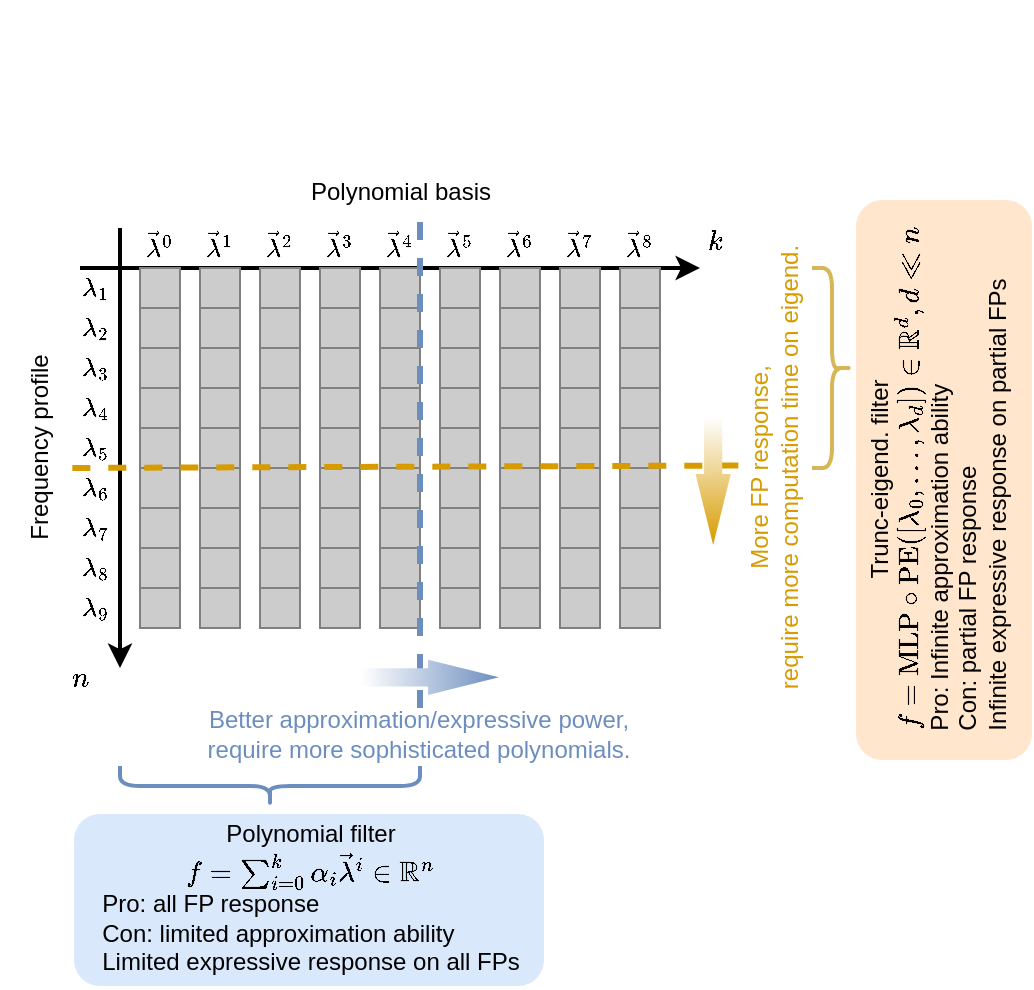 <mxfile version="24.6.4" type="device">
  <diagram name="Page-1" id="LFy8D8sm_S8EC0l3r4aR">
    <mxGraphModel dx="954" dy="621" grid="1" gridSize="10" guides="1" tooltips="1" connect="1" arrows="1" fold="1" page="1" pageScale="1" pageWidth="850" pageHeight="1100" math="1" shadow="0">
      <root>
        <mxCell id="0" />
        <mxCell id="1" parent="0" />
        <mxCell id="ArW-KCB8fQwUY4zR-1p1-1" value="" style="endArrow=classic;html=1;rounded=0;fontSize=11;strokeWidth=2;" parent="1" edge="1">
          <mxGeometry width="50" height="50" relative="1" as="geometry">
            <mxPoint x="220" y="280" as="sourcePoint" />
            <mxPoint x="530" y="280" as="targetPoint" />
          </mxGeometry>
        </mxCell>
        <mxCell id="ArW-KCB8fQwUY4zR-1p1-2" value="" style="endArrow=classic;html=1;rounded=0;fontSize=11;strokeWidth=2;" parent="1" edge="1">
          <mxGeometry width="50" height="50" relative="1" as="geometry">
            <mxPoint x="240" y="260" as="sourcePoint" />
            <mxPoint x="240" y="480" as="targetPoint" />
          </mxGeometry>
        </mxCell>
        <mxCell id="ArW-KCB8fQwUY4zR-1p1-22" value="" style="shape=table;startSize=0;container=1;collapsible=0;childLayout=tableLayout;fontSize=11;strokeColor=#808080;fillColor=#CCCCCC;" parent="1" vertex="1">
          <mxGeometry x="250" y="280" width="20" height="180" as="geometry" />
        </mxCell>
        <mxCell id="ArW-KCB8fQwUY4zR-1p1-23" value="" style="shape=tableRow;horizontal=0;startSize=0;swimlaneHead=0;swimlaneBody=0;strokeColor=#808080;top=0;left=0;bottom=0;right=0;collapsible=0;dropTarget=0;fillColor=none;points=[[0,0.5],[1,0.5]];portConstraint=eastwest;fontSize=11;" parent="ArW-KCB8fQwUY4zR-1p1-22" vertex="1">
          <mxGeometry width="20" height="20" as="geometry" />
        </mxCell>
        <mxCell id="ArW-KCB8fQwUY4zR-1p1-24" value="" style="shape=partialRectangle;html=1;whiteSpace=wrap;connectable=0;strokeColor=#808080;overflow=hidden;fillColor=none;top=0;left=0;bottom=0;right=0;pointerEvents=1;fontSize=11;" parent="ArW-KCB8fQwUY4zR-1p1-23" vertex="1">
          <mxGeometry width="20" height="20" as="geometry">
            <mxRectangle width="20" height="20" as="alternateBounds" />
          </mxGeometry>
        </mxCell>
        <mxCell id="ArW-KCB8fQwUY4zR-1p1-25" value="" style="shape=tableRow;horizontal=0;startSize=0;swimlaneHead=0;swimlaneBody=0;strokeColor=#808080;top=0;left=0;bottom=0;right=0;collapsible=0;dropTarget=0;fillColor=none;points=[[0,0.5],[1,0.5]];portConstraint=eastwest;fontSize=11;" parent="ArW-KCB8fQwUY4zR-1p1-22" vertex="1">
          <mxGeometry y="20" width="20" height="20" as="geometry" />
        </mxCell>
        <mxCell id="ArW-KCB8fQwUY4zR-1p1-26" value="" style="shape=partialRectangle;html=1;whiteSpace=wrap;connectable=0;strokeColor=#808080;overflow=hidden;fillColor=none;top=0;left=0;bottom=0;right=0;pointerEvents=1;fontSize=11;" parent="ArW-KCB8fQwUY4zR-1p1-25" vertex="1">
          <mxGeometry width="20" height="20" as="geometry">
            <mxRectangle width="20" height="20" as="alternateBounds" />
          </mxGeometry>
        </mxCell>
        <mxCell id="ArW-KCB8fQwUY4zR-1p1-27" value="" style="shape=tableRow;horizontal=0;startSize=0;swimlaneHead=0;swimlaneBody=0;strokeColor=#808080;top=0;left=0;bottom=0;right=0;collapsible=0;dropTarget=0;fillColor=none;points=[[0,0.5],[1,0.5]];portConstraint=eastwest;fontSize=11;" parent="ArW-KCB8fQwUY4zR-1p1-22" vertex="1">
          <mxGeometry y="40" width="20" height="20" as="geometry" />
        </mxCell>
        <mxCell id="ArW-KCB8fQwUY4zR-1p1-28" value="" style="shape=partialRectangle;html=1;whiteSpace=wrap;connectable=0;strokeColor=#808080;overflow=hidden;fillColor=none;top=0;left=0;bottom=0;right=0;pointerEvents=1;fontSize=11;" parent="ArW-KCB8fQwUY4zR-1p1-27" vertex="1">
          <mxGeometry width="20" height="20" as="geometry">
            <mxRectangle width="20" height="20" as="alternateBounds" />
          </mxGeometry>
        </mxCell>
        <mxCell id="ArW-KCB8fQwUY4zR-1p1-29" value="" style="shape=tableRow;horizontal=0;startSize=0;swimlaneHead=0;swimlaneBody=0;strokeColor=#808080;top=0;left=0;bottom=0;right=0;collapsible=0;dropTarget=0;fillColor=none;points=[[0,0.5],[1,0.5]];portConstraint=eastwest;fontSize=11;" parent="ArW-KCB8fQwUY4zR-1p1-22" vertex="1">
          <mxGeometry y="60" width="20" height="20" as="geometry" />
        </mxCell>
        <mxCell id="ArW-KCB8fQwUY4zR-1p1-30" value="" style="shape=partialRectangle;html=1;whiteSpace=wrap;connectable=0;strokeColor=#808080;overflow=hidden;fillColor=none;top=0;left=0;bottom=0;right=0;pointerEvents=1;fontSize=11;" parent="ArW-KCB8fQwUY4zR-1p1-29" vertex="1">
          <mxGeometry width="20" height="20" as="geometry">
            <mxRectangle width="20" height="20" as="alternateBounds" />
          </mxGeometry>
        </mxCell>
        <mxCell id="ArW-KCB8fQwUY4zR-1p1-31" value="" style="shape=tableRow;horizontal=0;startSize=0;swimlaneHead=0;swimlaneBody=0;strokeColor=#808080;top=0;left=0;bottom=0;right=0;collapsible=0;dropTarget=0;fillColor=none;points=[[0,0.5],[1,0.5]];portConstraint=eastwest;fontSize=11;" parent="ArW-KCB8fQwUY4zR-1p1-22" vertex="1">
          <mxGeometry y="80" width="20" height="20" as="geometry" />
        </mxCell>
        <mxCell id="ArW-KCB8fQwUY4zR-1p1-32" value="" style="shape=partialRectangle;html=1;whiteSpace=wrap;connectable=0;strokeColor=#808080;overflow=hidden;fillColor=none;top=0;left=0;bottom=0;right=0;pointerEvents=1;fontSize=11;" parent="ArW-KCB8fQwUY4zR-1p1-31" vertex="1">
          <mxGeometry width="20" height="20" as="geometry">
            <mxRectangle width="20" height="20" as="alternateBounds" />
          </mxGeometry>
        </mxCell>
        <mxCell id="ArW-KCB8fQwUY4zR-1p1-33" value="" style="shape=tableRow;horizontal=0;startSize=0;swimlaneHead=0;swimlaneBody=0;strokeColor=#808080;top=0;left=0;bottom=0;right=0;collapsible=0;dropTarget=0;fillColor=none;points=[[0,0.5],[1,0.5]];portConstraint=eastwest;fontSize=11;" parent="ArW-KCB8fQwUY4zR-1p1-22" vertex="1">
          <mxGeometry y="100" width="20" height="20" as="geometry" />
        </mxCell>
        <mxCell id="ArW-KCB8fQwUY4zR-1p1-34" value="" style="shape=partialRectangle;html=1;whiteSpace=wrap;connectable=0;strokeColor=#808080;overflow=hidden;fillColor=none;top=0;left=0;bottom=0;right=0;pointerEvents=1;fontSize=11;" parent="ArW-KCB8fQwUY4zR-1p1-33" vertex="1">
          <mxGeometry width="20" height="20" as="geometry">
            <mxRectangle width="20" height="20" as="alternateBounds" />
          </mxGeometry>
        </mxCell>
        <mxCell id="ArW-KCB8fQwUY4zR-1p1-35" value="" style="shape=tableRow;horizontal=0;startSize=0;swimlaneHead=0;swimlaneBody=0;strokeColor=#808080;top=0;left=0;bottom=0;right=0;collapsible=0;dropTarget=0;fillColor=none;points=[[0,0.5],[1,0.5]];portConstraint=eastwest;fontSize=11;" parent="ArW-KCB8fQwUY4zR-1p1-22" vertex="1">
          <mxGeometry y="120" width="20" height="20" as="geometry" />
        </mxCell>
        <mxCell id="ArW-KCB8fQwUY4zR-1p1-36" value="" style="shape=partialRectangle;html=1;whiteSpace=wrap;connectable=0;strokeColor=#808080;overflow=hidden;fillColor=none;top=0;left=0;bottom=0;right=0;pointerEvents=1;fontSize=11;" parent="ArW-KCB8fQwUY4zR-1p1-35" vertex="1">
          <mxGeometry width="20" height="20" as="geometry">
            <mxRectangle width="20" height="20" as="alternateBounds" />
          </mxGeometry>
        </mxCell>
        <mxCell id="ArW-KCB8fQwUY4zR-1p1-37" value="" style="shape=tableRow;horizontal=0;startSize=0;swimlaneHead=0;swimlaneBody=0;strokeColor=#808080;top=0;left=0;bottom=0;right=0;collapsible=0;dropTarget=0;fillColor=none;points=[[0,0.5],[1,0.5]];portConstraint=eastwest;fontSize=11;" parent="ArW-KCB8fQwUY4zR-1p1-22" vertex="1">
          <mxGeometry y="140" width="20" height="20" as="geometry" />
        </mxCell>
        <mxCell id="ArW-KCB8fQwUY4zR-1p1-38" value="" style="shape=partialRectangle;html=1;whiteSpace=wrap;connectable=0;strokeColor=#808080;overflow=hidden;fillColor=none;top=0;left=0;bottom=0;right=0;pointerEvents=1;fontSize=11;" parent="ArW-KCB8fQwUY4zR-1p1-37" vertex="1">
          <mxGeometry width="20" height="20" as="geometry">
            <mxRectangle width="20" height="20" as="alternateBounds" />
          </mxGeometry>
        </mxCell>
        <mxCell id="ArW-KCB8fQwUY4zR-1p1-39" value="" style="shape=tableRow;horizontal=0;startSize=0;swimlaneHead=0;swimlaneBody=0;strokeColor=#808080;top=0;left=0;bottom=0;right=0;collapsible=0;dropTarget=0;fillColor=none;points=[[0,0.5],[1,0.5]];portConstraint=eastwest;fontSize=11;" parent="ArW-KCB8fQwUY4zR-1p1-22" vertex="1">
          <mxGeometry y="160" width="20" height="20" as="geometry" />
        </mxCell>
        <mxCell id="ArW-KCB8fQwUY4zR-1p1-40" value="" style="shape=partialRectangle;html=1;whiteSpace=wrap;connectable=0;strokeColor=#808080;overflow=hidden;fillColor=none;top=0;left=0;bottom=0;right=0;pointerEvents=1;fontSize=11;" parent="ArW-KCB8fQwUY4zR-1p1-39" vertex="1">
          <mxGeometry width="20" height="20" as="geometry">
            <mxRectangle width="20" height="20" as="alternateBounds" />
          </mxGeometry>
        </mxCell>
        <mxCell id="ArW-KCB8fQwUY4zR-1p1-43" value="" style="shape=table;startSize=0;container=1;collapsible=0;childLayout=tableLayout;fontSize=11;strokeColor=#808080;fillColor=#CCCCCC;" parent="1" vertex="1">
          <mxGeometry x="280" y="280" width="20" height="180" as="geometry" />
        </mxCell>
        <mxCell id="ArW-KCB8fQwUY4zR-1p1-44" value="" style="shape=tableRow;horizontal=0;startSize=0;swimlaneHead=0;swimlaneBody=0;strokeColor=#808080;top=0;left=0;bottom=0;right=0;collapsible=0;dropTarget=0;fillColor=none;points=[[0,0.5],[1,0.5]];portConstraint=eastwest;fontSize=11;" parent="ArW-KCB8fQwUY4zR-1p1-43" vertex="1">
          <mxGeometry width="20" height="20" as="geometry" />
        </mxCell>
        <mxCell id="ArW-KCB8fQwUY4zR-1p1-45" value="" style="shape=partialRectangle;html=1;whiteSpace=wrap;connectable=0;strokeColor=#808080;overflow=hidden;fillColor=none;top=0;left=0;bottom=0;right=0;pointerEvents=1;fontSize=11;" parent="ArW-KCB8fQwUY4zR-1p1-44" vertex="1">
          <mxGeometry width="20" height="20" as="geometry">
            <mxRectangle width="20" height="20" as="alternateBounds" />
          </mxGeometry>
        </mxCell>
        <mxCell id="ArW-KCB8fQwUY4zR-1p1-46" value="" style="shape=tableRow;horizontal=0;startSize=0;swimlaneHead=0;swimlaneBody=0;strokeColor=#808080;top=0;left=0;bottom=0;right=0;collapsible=0;dropTarget=0;fillColor=none;points=[[0,0.5],[1,0.5]];portConstraint=eastwest;fontSize=11;" parent="ArW-KCB8fQwUY4zR-1p1-43" vertex="1">
          <mxGeometry y="20" width="20" height="20" as="geometry" />
        </mxCell>
        <mxCell id="ArW-KCB8fQwUY4zR-1p1-47" value="" style="shape=partialRectangle;html=1;whiteSpace=wrap;connectable=0;strokeColor=#808080;overflow=hidden;fillColor=none;top=0;left=0;bottom=0;right=0;pointerEvents=1;fontSize=11;" parent="ArW-KCB8fQwUY4zR-1p1-46" vertex="1">
          <mxGeometry width="20" height="20" as="geometry">
            <mxRectangle width="20" height="20" as="alternateBounds" />
          </mxGeometry>
        </mxCell>
        <mxCell id="ArW-KCB8fQwUY4zR-1p1-48" value="" style="shape=tableRow;horizontal=0;startSize=0;swimlaneHead=0;swimlaneBody=0;strokeColor=#808080;top=0;left=0;bottom=0;right=0;collapsible=0;dropTarget=0;fillColor=none;points=[[0,0.5],[1,0.5]];portConstraint=eastwest;fontSize=11;" parent="ArW-KCB8fQwUY4zR-1p1-43" vertex="1">
          <mxGeometry y="40" width="20" height="20" as="geometry" />
        </mxCell>
        <mxCell id="ArW-KCB8fQwUY4zR-1p1-49" value="" style="shape=partialRectangle;html=1;whiteSpace=wrap;connectable=0;strokeColor=#808080;overflow=hidden;fillColor=none;top=0;left=0;bottom=0;right=0;pointerEvents=1;fontSize=11;" parent="ArW-KCB8fQwUY4zR-1p1-48" vertex="1">
          <mxGeometry width="20" height="20" as="geometry">
            <mxRectangle width="20" height="20" as="alternateBounds" />
          </mxGeometry>
        </mxCell>
        <mxCell id="ArW-KCB8fQwUY4zR-1p1-50" value="" style="shape=tableRow;horizontal=0;startSize=0;swimlaneHead=0;swimlaneBody=0;strokeColor=#808080;top=0;left=0;bottom=0;right=0;collapsible=0;dropTarget=0;fillColor=none;points=[[0,0.5],[1,0.5]];portConstraint=eastwest;fontSize=11;" parent="ArW-KCB8fQwUY4zR-1p1-43" vertex="1">
          <mxGeometry y="60" width="20" height="20" as="geometry" />
        </mxCell>
        <mxCell id="ArW-KCB8fQwUY4zR-1p1-51" value="" style="shape=partialRectangle;html=1;whiteSpace=wrap;connectable=0;strokeColor=#808080;overflow=hidden;fillColor=none;top=0;left=0;bottom=0;right=0;pointerEvents=1;fontSize=11;" parent="ArW-KCB8fQwUY4zR-1p1-50" vertex="1">
          <mxGeometry width="20" height="20" as="geometry">
            <mxRectangle width="20" height="20" as="alternateBounds" />
          </mxGeometry>
        </mxCell>
        <mxCell id="ArW-KCB8fQwUY4zR-1p1-52" value="" style="shape=tableRow;horizontal=0;startSize=0;swimlaneHead=0;swimlaneBody=0;strokeColor=#808080;top=0;left=0;bottom=0;right=0;collapsible=0;dropTarget=0;fillColor=none;points=[[0,0.5],[1,0.5]];portConstraint=eastwest;fontSize=11;" parent="ArW-KCB8fQwUY4zR-1p1-43" vertex="1">
          <mxGeometry y="80" width="20" height="20" as="geometry" />
        </mxCell>
        <mxCell id="ArW-KCB8fQwUY4zR-1p1-53" value="" style="shape=partialRectangle;html=1;whiteSpace=wrap;connectable=0;strokeColor=#808080;overflow=hidden;fillColor=none;top=0;left=0;bottom=0;right=0;pointerEvents=1;fontSize=11;" parent="ArW-KCB8fQwUY4zR-1p1-52" vertex="1">
          <mxGeometry width="20" height="20" as="geometry">
            <mxRectangle width="20" height="20" as="alternateBounds" />
          </mxGeometry>
        </mxCell>
        <mxCell id="ArW-KCB8fQwUY4zR-1p1-54" value="" style="shape=tableRow;horizontal=0;startSize=0;swimlaneHead=0;swimlaneBody=0;strokeColor=#808080;top=0;left=0;bottom=0;right=0;collapsible=0;dropTarget=0;fillColor=none;points=[[0,0.5],[1,0.5]];portConstraint=eastwest;fontSize=11;" parent="ArW-KCB8fQwUY4zR-1p1-43" vertex="1">
          <mxGeometry y="100" width="20" height="20" as="geometry" />
        </mxCell>
        <mxCell id="ArW-KCB8fQwUY4zR-1p1-55" value="" style="shape=partialRectangle;html=1;whiteSpace=wrap;connectable=0;strokeColor=#808080;overflow=hidden;fillColor=none;top=0;left=0;bottom=0;right=0;pointerEvents=1;fontSize=11;" parent="ArW-KCB8fQwUY4zR-1p1-54" vertex="1">
          <mxGeometry width="20" height="20" as="geometry">
            <mxRectangle width="20" height="20" as="alternateBounds" />
          </mxGeometry>
        </mxCell>
        <mxCell id="ArW-KCB8fQwUY4zR-1p1-56" value="" style="shape=tableRow;horizontal=0;startSize=0;swimlaneHead=0;swimlaneBody=0;strokeColor=#808080;top=0;left=0;bottom=0;right=0;collapsible=0;dropTarget=0;fillColor=none;points=[[0,0.5],[1,0.5]];portConstraint=eastwest;fontSize=11;" parent="ArW-KCB8fQwUY4zR-1p1-43" vertex="1">
          <mxGeometry y="120" width="20" height="20" as="geometry" />
        </mxCell>
        <mxCell id="ArW-KCB8fQwUY4zR-1p1-57" value="" style="shape=partialRectangle;html=1;whiteSpace=wrap;connectable=0;strokeColor=#808080;overflow=hidden;fillColor=none;top=0;left=0;bottom=0;right=0;pointerEvents=1;fontSize=11;" parent="ArW-KCB8fQwUY4zR-1p1-56" vertex="1">
          <mxGeometry width="20" height="20" as="geometry">
            <mxRectangle width="20" height="20" as="alternateBounds" />
          </mxGeometry>
        </mxCell>
        <mxCell id="ArW-KCB8fQwUY4zR-1p1-58" value="" style="shape=tableRow;horizontal=0;startSize=0;swimlaneHead=0;swimlaneBody=0;strokeColor=#808080;top=0;left=0;bottom=0;right=0;collapsible=0;dropTarget=0;fillColor=none;points=[[0,0.5],[1,0.5]];portConstraint=eastwest;fontSize=11;" parent="ArW-KCB8fQwUY4zR-1p1-43" vertex="1">
          <mxGeometry y="140" width="20" height="20" as="geometry" />
        </mxCell>
        <mxCell id="ArW-KCB8fQwUY4zR-1p1-59" value="" style="shape=partialRectangle;html=1;whiteSpace=wrap;connectable=0;strokeColor=#808080;overflow=hidden;fillColor=none;top=0;left=0;bottom=0;right=0;pointerEvents=1;fontSize=11;" parent="ArW-KCB8fQwUY4zR-1p1-58" vertex="1">
          <mxGeometry width="20" height="20" as="geometry">
            <mxRectangle width="20" height="20" as="alternateBounds" />
          </mxGeometry>
        </mxCell>
        <mxCell id="ArW-KCB8fQwUY4zR-1p1-60" value="" style="shape=tableRow;horizontal=0;startSize=0;swimlaneHead=0;swimlaneBody=0;strokeColor=#808080;top=0;left=0;bottom=0;right=0;collapsible=0;dropTarget=0;fillColor=none;points=[[0,0.5],[1,0.5]];portConstraint=eastwest;fontSize=11;" parent="ArW-KCB8fQwUY4zR-1p1-43" vertex="1">
          <mxGeometry y="160" width="20" height="20" as="geometry" />
        </mxCell>
        <mxCell id="ArW-KCB8fQwUY4zR-1p1-61" value="" style="shape=partialRectangle;html=1;whiteSpace=wrap;connectable=0;strokeColor=#808080;overflow=hidden;fillColor=none;top=0;left=0;bottom=0;right=0;pointerEvents=1;fontSize=11;" parent="ArW-KCB8fQwUY4zR-1p1-60" vertex="1">
          <mxGeometry width="20" height="20" as="geometry">
            <mxRectangle width="20" height="20" as="alternateBounds" />
          </mxGeometry>
        </mxCell>
        <mxCell id="ArW-KCB8fQwUY4zR-1p1-64" value="" style="shape=table;startSize=0;container=1;collapsible=0;childLayout=tableLayout;fontSize=11;strokeColor=#808080;fillColor=#CCCCCC;" parent="1" vertex="1">
          <mxGeometry x="310" y="280" width="20" height="180" as="geometry" />
        </mxCell>
        <mxCell id="ArW-KCB8fQwUY4zR-1p1-65" value="" style="shape=tableRow;horizontal=0;startSize=0;swimlaneHead=0;swimlaneBody=0;strokeColor=#808080;top=0;left=0;bottom=0;right=0;collapsible=0;dropTarget=0;fillColor=none;points=[[0,0.5],[1,0.5]];portConstraint=eastwest;fontSize=11;" parent="ArW-KCB8fQwUY4zR-1p1-64" vertex="1">
          <mxGeometry width="20" height="20" as="geometry" />
        </mxCell>
        <mxCell id="ArW-KCB8fQwUY4zR-1p1-66" value="" style="shape=partialRectangle;html=1;whiteSpace=wrap;connectable=0;strokeColor=#808080;overflow=hidden;fillColor=none;top=0;left=0;bottom=0;right=0;pointerEvents=1;fontSize=11;" parent="ArW-KCB8fQwUY4zR-1p1-65" vertex="1">
          <mxGeometry width="20" height="20" as="geometry">
            <mxRectangle width="20" height="20" as="alternateBounds" />
          </mxGeometry>
        </mxCell>
        <mxCell id="ArW-KCB8fQwUY4zR-1p1-67" value="" style="shape=tableRow;horizontal=0;startSize=0;swimlaneHead=0;swimlaneBody=0;strokeColor=#808080;top=0;left=0;bottom=0;right=0;collapsible=0;dropTarget=0;fillColor=none;points=[[0,0.5],[1,0.5]];portConstraint=eastwest;fontSize=11;" parent="ArW-KCB8fQwUY4zR-1p1-64" vertex="1">
          <mxGeometry y="20" width="20" height="20" as="geometry" />
        </mxCell>
        <mxCell id="ArW-KCB8fQwUY4zR-1p1-68" value="" style="shape=partialRectangle;html=1;whiteSpace=wrap;connectable=0;strokeColor=#808080;overflow=hidden;fillColor=none;top=0;left=0;bottom=0;right=0;pointerEvents=1;fontSize=11;" parent="ArW-KCB8fQwUY4zR-1p1-67" vertex="1">
          <mxGeometry width="20" height="20" as="geometry">
            <mxRectangle width="20" height="20" as="alternateBounds" />
          </mxGeometry>
        </mxCell>
        <mxCell id="ArW-KCB8fQwUY4zR-1p1-69" value="" style="shape=tableRow;horizontal=0;startSize=0;swimlaneHead=0;swimlaneBody=0;strokeColor=#808080;top=0;left=0;bottom=0;right=0;collapsible=0;dropTarget=0;fillColor=none;points=[[0,0.5],[1,0.5]];portConstraint=eastwest;fontSize=11;" parent="ArW-KCB8fQwUY4zR-1p1-64" vertex="1">
          <mxGeometry y="40" width="20" height="20" as="geometry" />
        </mxCell>
        <mxCell id="ArW-KCB8fQwUY4zR-1p1-70" value="" style="shape=partialRectangle;html=1;whiteSpace=wrap;connectable=0;strokeColor=#808080;overflow=hidden;fillColor=none;top=0;left=0;bottom=0;right=0;pointerEvents=1;fontSize=11;" parent="ArW-KCB8fQwUY4zR-1p1-69" vertex="1">
          <mxGeometry width="20" height="20" as="geometry">
            <mxRectangle width="20" height="20" as="alternateBounds" />
          </mxGeometry>
        </mxCell>
        <mxCell id="ArW-KCB8fQwUY4zR-1p1-71" value="" style="shape=tableRow;horizontal=0;startSize=0;swimlaneHead=0;swimlaneBody=0;strokeColor=#808080;top=0;left=0;bottom=0;right=0;collapsible=0;dropTarget=0;fillColor=none;points=[[0,0.5],[1,0.5]];portConstraint=eastwest;fontSize=11;" parent="ArW-KCB8fQwUY4zR-1p1-64" vertex="1">
          <mxGeometry y="60" width="20" height="20" as="geometry" />
        </mxCell>
        <mxCell id="ArW-KCB8fQwUY4zR-1p1-72" value="" style="shape=partialRectangle;html=1;whiteSpace=wrap;connectable=0;strokeColor=#808080;overflow=hidden;fillColor=none;top=0;left=0;bottom=0;right=0;pointerEvents=1;fontSize=11;" parent="ArW-KCB8fQwUY4zR-1p1-71" vertex="1">
          <mxGeometry width="20" height="20" as="geometry">
            <mxRectangle width="20" height="20" as="alternateBounds" />
          </mxGeometry>
        </mxCell>
        <mxCell id="ArW-KCB8fQwUY4zR-1p1-73" value="" style="shape=tableRow;horizontal=0;startSize=0;swimlaneHead=0;swimlaneBody=0;strokeColor=#808080;top=0;left=0;bottom=0;right=0;collapsible=0;dropTarget=0;fillColor=none;points=[[0,0.5],[1,0.5]];portConstraint=eastwest;fontSize=11;" parent="ArW-KCB8fQwUY4zR-1p1-64" vertex="1">
          <mxGeometry y="80" width="20" height="20" as="geometry" />
        </mxCell>
        <mxCell id="ArW-KCB8fQwUY4zR-1p1-74" value="" style="shape=partialRectangle;html=1;whiteSpace=wrap;connectable=0;strokeColor=#808080;overflow=hidden;fillColor=none;top=0;left=0;bottom=0;right=0;pointerEvents=1;fontSize=11;" parent="ArW-KCB8fQwUY4zR-1p1-73" vertex="1">
          <mxGeometry width="20" height="20" as="geometry">
            <mxRectangle width="20" height="20" as="alternateBounds" />
          </mxGeometry>
        </mxCell>
        <mxCell id="ArW-KCB8fQwUY4zR-1p1-75" value="" style="shape=tableRow;horizontal=0;startSize=0;swimlaneHead=0;swimlaneBody=0;strokeColor=#808080;top=0;left=0;bottom=0;right=0;collapsible=0;dropTarget=0;fillColor=none;points=[[0,0.5],[1,0.5]];portConstraint=eastwest;fontSize=11;" parent="ArW-KCB8fQwUY4zR-1p1-64" vertex="1">
          <mxGeometry y="100" width="20" height="20" as="geometry" />
        </mxCell>
        <mxCell id="ArW-KCB8fQwUY4zR-1p1-76" value="" style="shape=partialRectangle;html=1;whiteSpace=wrap;connectable=0;strokeColor=#808080;overflow=hidden;fillColor=none;top=0;left=0;bottom=0;right=0;pointerEvents=1;fontSize=11;" parent="ArW-KCB8fQwUY4zR-1p1-75" vertex="1">
          <mxGeometry width="20" height="20" as="geometry">
            <mxRectangle width="20" height="20" as="alternateBounds" />
          </mxGeometry>
        </mxCell>
        <mxCell id="ArW-KCB8fQwUY4zR-1p1-77" value="" style="shape=tableRow;horizontal=0;startSize=0;swimlaneHead=0;swimlaneBody=0;strokeColor=#808080;top=0;left=0;bottom=0;right=0;collapsible=0;dropTarget=0;fillColor=none;points=[[0,0.5],[1,0.5]];portConstraint=eastwest;fontSize=11;" parent="ArW-KCB8fQwUY4zR-1p1-64" vertex="1">
          <mxGeometry y="120" width="20" height="20" as="geometry" />
        </mxCell>
        <mxCell id="ArW-KCB8fQwUY4zR-1p1-78" value="" style="shape=partialRectangle;html=1;whiteSpace=wrap;connectable=0;strokeColor=#808080;overflow=hidden;fillColor=none;top=0;left=0;bottom=0;right=0;pointerEvents=1;fontSize=11;" parent="ArW-KCB8fQwUY4zR-1p1-77" vertex="1">
          <mxGeometry width="20" height="20" as="geometry">
            <mxRectangle width="20" height="20" as="alternateBounds" />
          </mxGeometry>
        </mxCell>
        <mxCell id="ArW-KCB8fQwUY4zR-1p1-79" value="" style="shape=tableRow;horizontal=0;startSize=0;swimlaneHead=0;swimlaneBody=0;strokeColor=#808080;top=0;left=0;bottom=0;right=0;collapsible=0;dropTarget=0;fillColor=none;points=[[0,0.5],[1,0.5]];portConstraint=eastwest;fontSize=11;" parent="ArW-KCB8fQwUY4zR-1p1-64" vertex="1">
          <mxGeometry y="140" width="20" height="20" as="geometry" />
        </mxCell>
        <mxCell id="ArW-KCB8fQwUY4zR-1p1-80" value="" style="shape=partialRectangle;html=1;whiteSpace=wrap;connectable=0;strokeColor=#808080;overflow=hidden;fillColor=none;top=0;left=0;bottom=0;right=0;pointerEvents=1;fontSize=11;" parent="ArW-KCB8fQwUY4zR-1p1-79" vertex="1">
          <mxGeometry width="20" height="20" as="geometry">
            <mxRectangle width="20" height="20" as="alternateBounds" />
          </mxGeometry>
        </mxCell>
        <mxCell id="ArW-KCB8fQwUY4zR-1p1-81" value="" style="shape=tableRow;horizontal=0;startSize=0;swimlaneHead=0;swimlaneBody=0;strokeColor=#808080;top=0;left=0;bottom=0;right=0;collapsible=0;dropTarget=0;fillColor=none;points=[[0,0.5],[1,0.5]];portConstraint=eastwest;fontSize=11;" parent="ArW-KCB8fQwUY4zR-1p1-64" vertex="1">
          <mxGeometry y="160" width="20" height="20" as="geometry" />
        </mxCell>
        <mxCell id="ArW-KCB8fQwUY4zR-1p1-82" value="" style="shape=partialRectangle;html=1;whiteSpace=wrap;connectable=0;strokeColor=#808080;overflow=hidden;fillColor=none;top=0;left=0;bottom=0;right=0;pointerEvents=1;fontSize=11;" parent="ArW-KCB8fQwUY4zR-1p1-81" vertex="1">
          <mxGeometry width="20" height="20" as="geometry">
            <mxRectangle width="20" height="20" as="alternateBounds" />
          </mxGeometry>
        </mxCell>
        <mxCell id="ArW-KCB8fQwUY4zR-1p1-85" value="" style="shape=table;startSize=0;container=1;collapsible=0;childLayout=tableLayout;fontSize=11;strokeColor=#808080;fillColor=#CCCCCC;" parent="1" vertex="1">
          <mxGeometry x="340" y="280" width="20" height="180" as="geometry" />
        </mxCell>
        <mxCell id="ArW-KCB8fQwUY4zR-1p1-86" value="" style="shape=tableRow;horizontal=0;startSize=0;swimlaneHead=0;swimlaneBody=0;strokeColor=#808080;top=0;left=0;bottom=0;right=0;collapsible=0;dropTarget=0;fillColor=none;points=[[0,0.5],[1,0.5]];portConstraint=eastwest;fontSize=11;" parent="ArW-KCB8fQwUY4zR-1p1-85" vertex="1">
          <mxGeometry width="20" height="20" as="geometry" />
        </mxCell>
        <mxCell id="ArW-KCB8fQwUY4zR-1p1-87" value="" style="shape=partialRectangle;html=1;whiteSpace=wrap;connectable=0;strokeColor=#808080;overflow=hidden;fillColor=none;top=0;left=0;bottom=0;right=0;pointerEvents=1;fontSize=11;" parent="ArW-KCB8fQwUY4zR-1p1-86" vertex="1">
          <mxGeometry width="20" height="20" as="geometry">
            <mxRectangle width="20" height="20" as="alternateBounds" />
          </mxGeometry>
        </mxCell>
        <mxCell id="ArW-KCB8fQwUY4zR-1p1-88" value="" style="shape=tableRow;horizontal=0;startSize=0;swimlaneHead=0;swimlaneBody=0;strokeColor=#808080;top=0;left=0;bottom=0;right=0;collapsible=0;dropTarget=0;fillColor=none;points=[[0,0.5],[1,0.5]];portConstraint=eastwest;fontSize=11;" parent="ArW-KCB8fQwUY4zR-1p1-85" vertex="1">
          <mxGeometry y="20" width="20" height="20" as="geometry" />
        </mxCell>
        <mxCell id="ArW-KCB8fQwUY4zR-1p1-89" value="" style="shape=partialRectangle;html=1;whiteSpace=wrap;connectable=0;strokeColor=#808080;overflow=hidden;fillColor=none;top=0;left=0;bottom=0;right=0;pointerEvents=1;fontSize=11;" parent="ArW-KCB8fQwUY4zR-1p1-88" vertex="1">
          <mxGeometry width="20" height="20" as="geometry">
            <mxRectangle width="20" height="20" as="alternateBounds" />
          </mxGeometry>
        </mxCell>
        <mxCell id="ArW-KCB8fQwUY4zR-1p1-90" value="" style="shape=tableRow;horizontal=0;startSize=0;swimlaneHead=0;swimlaneBody=0;strokeColor=#808080;top=0;left=0;bottom=0;right=0;collapsible=0;dropTarget=0;fillColor=none;points=[[0,0.5],[1,0.5]];portConstraint=eastwest;fontSize=11;" parent="ArW-KCB8fQwUY4zR-1p1-85" vertex="1">
          <mxGeometry y="40" width="20" height="20" as="geometry" />
        </mxCell>
        <mxCell id="ArW-KCB8fQwUY4zR-1p1-91" value="" style="shape=partialRectangle;html=1;whiteSpace=wrap;connectable=0;strokeColor=#808080;overflow=hidden;fillColor=none;top=0;left=0;bottom=0;right=0;pointerEvents=1;fontSize=11;" parent="ArW-KCB8fQwUY4zR-1p1-90" vertex="1">
          <mxGeometry width="20" height="20" as="geometry">
            <mxRectangle width="20" height="20" as="alternateBounds" />
          </mxGeometry>
        </mxCell>
        <mxCell id="ArW-KCB8fQwUY4zR-1p1-92" value="" style="shape=tableRow;horizontal=0;startSize=0;swimlaneHead=0;swimlaneBody=0;strokeColor=#808080;top=0;left=0;bottom=0;right=0;collapsible=0;dropTarget=0;fillColor=none;points=[[0,0.5],[1,0.5]];portConstraint=eastwest;fontSize=11;" parent="ArW-KCB8fQwUY4zR-1p1-85" vertex="1">
          <mxGeometry y="60" width="20" height="20" as="geometry" />
        </mxCell>
        <mxCell id="ArW-KCB8fQwUY4zR-1p1-93" value="" style="shape=partialRectangle;html=1;whiteSpace=wrap;connectable=0;strokeColor=#808080;overflow=hidden;fillColor=none;top=0;left=0;bottom=0;right=0;pointerEvents=1;fontSize=11;" parent="ArW-KCB8fQwUY4zR-1p1-92" vertex="1">
          <mxGeometry width="20" height="20" as="geometry">
            <mxRectangle width="20" height="20" as="alternateBounds" />
          </mxGeometry>
        </mxCell>
        <mxCell id="ArW-KCB8fQwUY4zR-1p1-94" value="" style="shape=tableRow;horizontal=0;startSize=0;swimlaneHead=0;swimlaneBody=0;strokeColor=#808080;top=0;left=0;bottom=0;right=0;collapsible=0;dropTarget=0;fillColor=none;points=[[0,0.5],[1,0.5]];portConstraint=eastwest;fontSize=11;" parent="ArW-KCB8fQwUY4zR-1p1-85" vertex="1">
          <mxGeometry y="80" width="20" height="20" as="geometry" />
        </mxCell>
        <mxCell id="ArW-KCB8fQwUY4zR-1p1-95" value="" style="shape=partialRectangle;html=1;whiteSpace=wrap;connectable=0;strokeColor=#808080;overflow=hidden;fillColor=none;top=0;left=0;bottom=0;right=0;pointerEvents=1;fontSize=11;" parent="ArW-KCB8fQwUY4zR-1p1-94" vertex="1">
          <mxGeometry width="20" height="20" as="geometry">
            <mxRectangle width="20" height="20" as="alternateBounds" />
          </mxGeometry>
        </mxCell>
        <mxCell id="ArW-KCB8fQwUY4zR-1p1-96" value="" style="shape=tableRow;horizontal=0;startSize=0;swimlaneHead=0;swimlaneBody=0;strokeColor=#808080;top=0;left=0;bottom=0;right=0;collapsible=0;dropTarget=0;fillColor=none;points=[[0,0.5],[1,0.5]];portConstraint=eastwest;fontSize=11;" parent="ArW-KCB8fQwUY4zR-1p1-85" vertex="1">
          <mxGeometry y="100" width="20" height="20" as="geometry" />
        </mxCell>
        <mxCell id="ArW-KCB8fQwUY4zR-1p1-97" value="" style="shape=partialRectangle;html=1;whiteSpace=wrap;connectable=0;strokeColor=#808080;overflow=hidden;fillColor=none;top=0;left=0;bottom=0;right=0;pointerEvents=1;fontSize=11;" parent="ArW-KCB8fQwUY4zR-1p1-96" vertex="1">
          <mxGeometry width="20" height="20" as="geometry">
            <mxRectangle width="20" height="20" as="alternateBounds" />
          </mxGeometry>
        </mxCell>
        <mxCell id="ArW-KCB8fQwUY4zR-1p1-98" value="" style="shape=tableRow;horizontal=0;startSize=0;swimlaneHead=0;swimlaneBody=0;strokeColor=#808080;top=0;left=0;bottom=0;right=0;collapsible=0;dropTarget=0;fillColor=none;points=[[0,0.5],[1,0.5]];portConstraint=eastwest;fontSize=11;" parent="ArW-KCB8fQwUY4zR-1p1-85" vertex="1">
          <mxGeometry y="120" width="20" height="20" as="geometry" />
        </mxCell>
        <mxCell id="ArW-KCB8fQwUY4zR-1p1-99" value="" style="shape=partialRectangle;html=1;whiteSpace=wrap;connectable=0;strokeColor=#808080;overflow=hidden;fillColor=none;top=0;left=0;bottom=0;right=0;pointerEvents=1;fontSize=11;" parent="ArW-KCB8fQwUY4zR-1p1-98" vertex="1">
          <mxGeometry width="20" height="20" as="geometry">
            <mxRectangle width="20" height="20" as="alternateBounds" />
          </mxGeometry>
        </mxCell>
        <mxCell id="ArW-KCB8fQwUY4zR-1p1-100" value="" style="shape=tableRow;horizontal=0;startSize=0;swimlaneHead=0;swimlaneBody=0;strokeColor=#808080;top=0;left=0;bottom=0;right=0;collapsible=0;dropTarget=0;fillColor=none;points=[[0,0.5],[1,0.5]];portConstraint=eastwest;fontSize=11;" parent="ArW-KCB8fQwUY4zR-1p1-85" vertex="1">
          <mxGeometry y="140" width="20" height="20" as="geometry" />
        </mxCell>
        <mxCell id="ArW-KCB8fQwUY4zR-1p1-101" value="" style="shape=partialRectangle;html=1;whiteSpace=wrap;connectable=0;strokeColor=#808080;overflow=hidden;fillColor=none;top=0;left=0;bottom=0;right=0;pointerEvents=1;fontSize=11;" parent="ArW-KCB8fQwUY4zR-1p1-100" vertex="1">
          <mxGeometry width="20" height="20" as="geometry">
            <mxRectangle width="20" height="20" as="alternateBounds" />
          </mxGeometry>
        </mxCell>
        <mxCell id="ArW-KCB8fQwUY4zR-1p1-102" value="" style="shape=tableRow;horizontal=0;startSize=0;swimlaneHead=0;swimlaneBody=0;strokeColor=#808080;top=0;left=0;bottom=0;right=0;collapsible=0;dropTarget=0;fillColor=none;points=[[0,0.5],[1,0.5]];portConstraint=eastwest;fontSize=11;" parent="ArW-KCB8fQwUY4zR-1p1-85" vertex="1">
          <mxGeometry y="160" width="20" height="20" as="geometry" />
        </mxCell>
        <mxCell id="ArW-KCB8fQwUY4zR-1p1-103" value="" style="shape=partialRectangle;html=1;whiteSpace=wrap;connectable=0;strokeColor=#808080;overflow=hidden;fillColor=none;top=0;left=0;bottom=0;right=0;pointerEvents=1;fontSize=11;" parent="ArW-KCB8fQwUY4zR-1p1-102" vertex="1">
          <mxGeometry width="20" height="20" as="geometry">
            <mxRectangle width="20" height="20" as="alternateBounds" />
          </mxGeometry>
        </mxCell>
        <mxCell id="ArW-KCB8fQwUY4zR-1p1-106" value="" style="shape=table;startSize=0;container=1;collapsible=0;childLayout=tableLayout;fontSize=11;strokeColor=#808080;fillColor=#CCCCCC;" parent="1" vertex="1">
          <mxGeometry x="370" y="280" width="20" height="180" as="geometry" />
        </mxCell>
        <mxCell id="ArW-KCB8fQwUY4zR-1p1-107" value="" style="shape=tableRow;horizontal=0;startSize=0;swimlaneHead=0;swimlaneBody=0;strokeColor=#808080;top=0;left=0;bottom=0;right=0;collapsible=0;dropTarget=0;fillColor=none;points=[[0,0.5],[1,0.5]];portConstraint=eastwest;fontSize=11;" parent="ArW-KCB8fQwUY4zR-1p1-106" vertex="1">
          <mxGeometry width="20" height="20" as="geometry" />
        </mxCell>
        <mxCell id="ArW-KCB8fQwUY4zR-1p1-108" value="" style="shape=partialRectangle;html=1;whiteSpace=wrap;connectable=0;strokeColor=#808080;overflow=hidden;fillColor=none;top=0;left=0;bottom=0;right=0;pointerEvents=1;fontSize=11;" parent="ArW-KCB8fQwUY4zR-1p1-107" vertex="1">
          <mxGeometry width="20" height="20" as="geometry">
            <mxRectangle width="20" height="20" as="alternateBounds" />
          </mxGeometry>
        </mxCell>
        <mxCell id="ArW-KCB8fQwUY4zR-1p1-109" value="" style="shape=tableRow;horizontal=0;startSize=0;swimlaneHead=0;swimlaneBody=0;strokeColor=#808080;top=0;left=0;bottom=0;right=0;collapsible=0;dropTarget=0;fillColor=none;points=[[0,0.5],[1,0.5]];portConstraint=eastwest;fontSize=11;" parent="ArW-KCB8fQwUY4zR-1p1-106" vertex="1">
          <mxGeometry y="20" width="20" height="20" as="geometry" />
        </mxCell>
        <mxCell id="ArW-KCB8fQwUY4zR-1p1-110" value="" style="shape=partialRectangle;html=1;whiteSpace=wrap;connectable=0;strokeColor=#808080;overflow=hidden;fillColor=none;top=0;left=0;bottom=0;right=0;pointerEvents=1;fontSize=11;" parent="ArW-KCB8fQwUY4zR-1p1-109" vertex="1">
          <mxGeometry width="20" height="20" as="geometry">
            <mxRectangle width="20" height="20" as="alternateBounds" />
          </mxGeometry>
        </mxCell>
        <mxCell id="ArW-KCB8fQwUY4zR-1p1-111" value="" style="shape=tableRow;horizontal=0;startSize=0;swimlaneHead=0;swimlaneBody=0;strokeColor=#808080;top=0;left=0;bottom=0;right=0;collapsible=0;dropTarget=0;fillColor=none;points=[[0,0.5],[1,0.5]];portConstraint=eastwest;fontSize=11;" parent="ArW-KCB8fQwUY4zR-1p1-106" vertex="1">
          <mxGeometry y="40" width="20" height="20" as="geometry" />
        </mxCell>
        <mxCell id="ArW-KCB8fQwUY4zR-1p1-112" value="" style="shape=partialRectangle;html=1;whiteSpace=wrap;connectable=0;strokeColor=#808080;overflow=hidden;fillColor=none;top=0;left=0;bottom=0;right=0;pointerEvents=1;fontSize=11;" parent="ArW-KCB8fQwUY4zR-1p1-111" vertex="1">
          <mxGeometry width="20" height="20" as="geometry">
            <mxRectangle width="20" height="20" as="alternateBounds" />
          </mxGeometry>
        </mxCell>
        <mxCell id="ArW-KCB8fQwUY4zR-1p1-113" value="" style="shape=tableRow;horizontal=0;startSize=0;swimlaneHead=0;swimlaneBody=0;strokeColor=#808080;top=0;left=0;bottom=0;right=0;collapsible=0;dropTarget=0;fillColor=none;points=[[0,0.5],[1,0.5]];portConstraint=eastwest;fontSize=11;" parent="ArW-KCB8fQwUY4zR-1p1-106" vertex="1">
          <mxGeometry y="60" width="20" height="20" as="geometry" />
        </mxCell>
        <mxCell id="ArW-KCB8fQwUY4zR-1p1-114" value="" style="shape=partialRectangle;html=1;whiteSpace=wrap;connectable=0;strokeColor=#808080;overflow=hidden;fillColor=none;top=0;left=0;bottom=0;right=0;pointerEvents=1;fontSize=11;" parent="ArW-KCB8fQwUY4zR-1p1-113" vertex="1">
          <mxGeometry width="20" height="20" as="geometry">
            <mxRectangle width="20" height="20" as="alternateBounds" />
          </mxGeometry>
        </mxCell>
        <mxCell id="ArW-KCB8fQwUY4zR-1p1-115" value="" style="shape=tableRow;horizontal=0;startSize=0;swimlaneHead=0;swimlaneBody=0;strokeColor=#808080;top=0;left=0;bottom=0;right=0;collapsible=0;dropTarget=0;fillColor=none;points=[[0,0.5],[1,0.5]];portConstraint=eastwest;fontSize=11;" parent="ArW-KCB8fQwUY4zR-1p1-106" vertex="1">
          <mxGeometry y="80" width="20" height="20" as="geometry" />
        </mxCell>
        <mxCell id="ArW-KCB8fQwUY4zR-1p1-116" value="" style="shape=partialRectangle;html=1;whiteSpace=wrap;connectable=0;strokeColor=#808080;overflow=hidden;fillColor=none;top=0;left=0;bottom=0;right=0;pointerEvents=1;fontSize=11;" parent="ArW-KCB8fQwUY4zR-1p1-115" vertex="1">
          <mxGeometry width="20" height="20" as="geometry">
            <mxRectangle width="20" height="20" as="alternateBounds" />
          </mxGeometry>
        </mxCell>
        <mxCell id="ArW-KCB8fQwUY4zR-1p1-117" value="" style="shape=tableRow;horizontal=0;startSize=0;swimlaneHead=0;swimlaneBody=0;strokeColor=#808080;top=0;left=0;bottom=0;right=0;collapsible=0;dropTarget=0;fillColor=none;points=[[0,0.5],[1,0.5]];portConstraint=eastwest;fontSize=11;" parent="ArW-KCB8fQwUY4zR-1p1-106" vertex="1">
          <mxGeometry y="100" width="20" height="20" as="geometry" />
        </mxCell>
        <mxCell id="ArW-KCB8fQwUY4zR-1p1-118" value="" style="shape=partialRectangle;html=1;whiteSpace=wrap;connectable=0;strokeColor=#808080;overflow=hidden;fillColor=none;top=0;left=0;bottom=0;right=0;pointerEvents=1;fontSize=11;" parent="ArW-KCB8fQwUY4zR-1p1-117" vertex="1">
          <mxGeometry width="20" height="20" as="geometry">
            <mxRectangle width="20" height="20" as="alternateBounds" />
          </mxGeometry>
        </mxCell>
        <mxCell id="ArW-KCB8fQwUY4zR-1p1-119" value="" style="shape=tableRow;horizontal=0;startSize=0;swimlaneHead=0;swimlaneBody=0;strokeColor=#808080;top=0;left=0;bottom=0;right=0;collapsible=0;dropTarget=0;fillColor=none;points=[[0,0.5],[1,0.5]];portConstraint=eastwest;fontSize=11;" parent="ArW-KCB8fQwUY4zR-1p1-106" vertex="1">
          <mxGeometry y="120" width="20" height="20" as="geometry" />
        </mxCell>
        <mxCell id="ArW-KCB8fQwUY4zR-1p1-120" value="" style="shape=partialRectangle;html=1;whiteSpace=wrap;connectable=0;strokeColor=#808080;overflow=hidden;fillColor=none;top=0;left=0;bottom=0;right=0;pointerEvents=1;fontSize=11;" parent="ArW-KCB8fQwUY4zR-1p1-119" vertex="1">
          <mxGeometry width="20" height="20" as="geometry">
            <mxRectangle width="20" height="20" as="alternateBounds" />
          </mxGeometry>
        </mxCell>
        <mxCell id="ArW-KCB8fQwUY4zR-1p1-121" value="" style="shape=tableRow;horizontal=0;startSize=0;swimlaneHead=0;swimlaneBody=0;strokeColor=#808080;top=0;left=0;bottom=0;right=0;collapsible=0;dropTarget=0;fillColor=none;points=[[0,0.5],[1,0.5]];portConstraint=eastwest;fontSize=11;" parent="ArW-KCB8fQwUY4zR-1p1-106" vertex="1">
          <mxGeometry y="140" width="20" height="20" as="geometry" />
        </mxCell>
        <mxCell id="ArW-KCB8fQwUY4zR-1p1-122" value="" style="shape=partialRectangle;html=1;whiteSpace=wrap;connectable=0;strokeColor=#808080;overflow=hidden;fillColor=none;top=0;left=0;bottom=0;right=0;pointerEvents=1;fontSize=11;" parent="ArW-KCB8fQwUY4zR-1p1-121" vertex="1">
          <mxGeometry width="20" height="20" as="geometry">
            <mxRectangle width="20" height="20" as="alternateBounds" />
          </mxGeometry>
        </mxCell>
        <mxCell id="ArW-KCB8fQwUY4zR-1p1-123" value="" style="shape=tableRow;horizontal=0;startSize=0;swimlaneHead=0;swimlaneBody=0;strokeColor=#808080;top=0;left=0;bottom=0;right=0;collapsible=0;dropTarget=0;fillColor=none;points=[[0,0.5],[1,0.5]];portConstraint=eastwest;fontSize=11;" parent="ArW-KCB8fQwUY4zR-1p1-106" vertex="1">
          <mxGeometry y="160" width="20" height="20" as="geometry" />
        </mxCell>
        <mxCell id="ArW-KCB8fQwUY4zR-1p1-124" value="" style="shape=partialRectangle;html=1;whiteSpace=wrap;connectable=0;strokeColor=#808080;overflow=hidden;fillColor=none;top=0;left=0;bottom=0;right=0;pointerEvents=1;fontSize=11;" parent="ArW-KCB8fQwUY4zR-1p1-123" vertex="1">
          <mxGeometry width="20" height="20" as="geometry">
            <mxRectangle width="20" height="20" as="alternateBounds" />
          </mxGeometry>
        </mxCell>
        <mxCell id="ArW-KCB8fQwUY4zR-1p1-127" value="" style="shape=table;startSize=0;container=1;collapsible=0;childLayout=tableLayout;fontSize=11;strokeColor=#808080;fillColor=#CCCCCC;" parent="1" vertex="1">
          <mxGeometry x="400" y="280" width="20" height="180" as="geometry" />
        </mxCell>
        <mxCell id="ArW-KCB8fQwUY4zR-1p1-128" value="" style="shape=tableRow;horizontal=0;startSize=0;swimlaneHead=0;swimlaneBody=0;strokeColor=#808080;top=0;left=0;bottom=0;right=0;collapsible=0;dropTarget=0;fillColor=none;points=[[0,0.5],[1,0.5]];portConstraint=eastwest;fontSize=11;" parent="ArW-KCB8fQwUY4zR-1p1-127" vertex="1">
          <mxGeometry width="20" height="20" as="geometry" />
        </mxCell>
        <mxCell id="ArW-KCB8fQwUY4zR-1p1-129" value="" style="shape=partialRectangle;html=1;whiteSpace=wrap;connectable=0;strokeColor=#808080;overflow=hidden;fillColor=none;top=0;left=0;bottom=0;right=0;pointerEvents=1;fontSize=11;" parent="ArW-KCB8fQwUY4zR-1p1-128" vertex="1">
          <mxGeometry width="20" height="20" as="geometry">
            <mxRectangle width="20" height="20" as="alternateBounds" />
          </mxGeometry>
        </mxCell>
        <mxCell id="ArW-KCB8fQwUY4zR-1p1-130" value="" style="shape=tableRow;horizontal=0;startSize=0;swimlaneHead=0;swimlaneBody=0;strokeColor=#808080;top=0;left=0;bottom=0;right=0;collapsible=0;dropTarget=0;fillColor=none;points=[[0,0.5],[1,0.5]];portConstraint=eastwest;fontSize=11;" parent="ArW-KCB8fQwUY4zR-1p1-127" vertex="1">
          <mxGeometry y="20" width="20" height="20" as="geometry" />
        </mxCell>
        <mxCell id="ArW-KCB8fQwUY4zR-1p1-131" value="" style="shape=partialRectangle;html=1;whiteSpace=wrap;connectable=0;strokeColor=#808080;overflow=hidden;fillColor=none;top=0;left=0;bottom=0;right=0;pointerEvents=1;fontSize=11;" parent="ArW-KCB8fQwUY4zR-1p1-130" vertex="1">
          <mxGeometry width="20" height="20" as="geometry">
            <mxRectangle width="20" height="20" as="alternateBounds" />
          </mxGeometry>
        </mxCell>
        <mxCell id="ArW-KCB8fQwUY4zR-1p1-132" value="" style="shape=tableRow;horizontal=0;startSize=0;swimlaneHead=0;swimlaneBody=0;strokeColor=#808080;top=0;left=0;bottom=0;right=0;collapsible=0;dropTarget=0;fillColor=none;points=[[0,0.5],[1,0.5]];portConstraint=eastwest;fontSize=11;" parent="ArW-KCB8fQwUY4zR-1p1-127" vertex="1">
          <mxGeometry y="40" width="20" height="20" as="geometry" />
        </mxCell>
        <mxCell id="ArW-KCB8fQwUY4zR-1p1-133" value="" style="shape=partialRectangle;html=1;whiteSpace=wrap;connectable=0;strokeColor=#808080;overflow=hidden;fillColor=none;top=0;left=0;bottom=0;right=0;pointerEvents=1;fontSize=11;" parent="ArW-KCB8fQwUY4zR-1p1-132" vertex="1">
          <mxGeometry width="20" height="20" as="geometry">
            <mxRectangle width="20" height="20" as="alternateBounds" />
          </mxGeometry>
        </mxCell>
        <mxCell id="ArW-KCB8fQwUY4zR-1p1-134" value="" style="shape=tableRow;horizontal=0;startSize=0;swimlaneHead=0;swimlaneBody=0;strokeColor=#808080;top=0;left=0;bottom=0;right=0;collapsible=0;dropTarget=0;fillColor=none;points=[[0,0.5],[1,0.5]];portConstraint=eastwest;fontSize=11;" parent="ArW-KCB8fQwUY4zR-1p1-127" vertex="1">
          <mxGeometry y="60" width="20" height="20" as="geometry" />
        </mxCell>
        <mxCell id="ArW-KCB8fQwUY4zR-1p1-135" value="" style="shape=partialRectangle;html=1;whiteSpace=wrap;connectable=0;strokeColor=#808080;overflow=hidden;fillColor=none;top=0;left=0;bottom=0;right=0;pointerEvents=1;fontSize=11;" parent="ArW-KCB8fQwUY4zR-1p1-134" vertex="1">
          <mxGeometry width="20" height="20" as="geometry">
            <mxRectangle width="20" height="20" as="alternateBounds" />
          </mxGeometry>
        </mxCell>
        <mxCell id="ArW-KCB8fQwUY4zR-1p1-136" value="" style="shape=tableRow;horizontal=0;startSize=0;swimlaneHead=0;swimlaneBody=0;strokeColor=#808080;top=0;left=0;bottom=0;right=0;collapsible=0;dropTarget=0;fillColor=none;points=[[0,0.5],[1,0.5]];portConstraint=eastwest;fontSize=11;" parent="ArW-KCB8fQwUY4zR-1p1-127" vertex="1">
          <mxGeometry y="80" width="20" height="20" as="geometry" />
        </mxCell>
        <mxCell id="ArW-KCB8fQwUY4zR-1p1-137" value="" style="shape=partialRectangle;html=1;whiteSpace=wrap;connectable=0;strokeColor=#808080;overflow=hidden;fillColor=none;top=0;left=0;bottom=0;right=0;pointerEvents=1;fontSize=11;" parent="ArW-KCB8fQwUY4zR-1p1-136" vertex="1">
          <mxGeometry width="20" height="20" as="geometry">
            <mxRectangle width="20" height="20" as="alternateBounds" />
          </mxGeometry>
        </mxCell>
        <mxCell id="ArW-KCB8fQwUY4zR-1p1-138" value="" style="shape=tableRow;horizontal=0;startSize=0;swimlaneHead=0;swimlaneBody=0;strokeColor=#808080;top=0;left=0;bottom=0;right=0;collapsible=0;dropTarget=0;fillColor=none;points=[[0,0.5],[1,0.5]];portConstraint=eastwest;fontSize=11;" parent="ArW-KCB8fQwUY4zR-1p1-127" vertex="1">
          <mxGeometry y="100" width="20" height="20" as="geometry" />
        </mxCell>
        <mxCell id="ArW-KCB8fQwUY4zR-1p1-139" value="" style="shape=partialRectangle;html=1;whiteSpace=wrap;connectable=0;strokeColor=#808080;overflow=hidden;fillColor=none;top=0;left=0;bottom=0;right=0;pointerEvents=1;fontSize=11;" parent="ArW-KCB8fQwUY4zR-1p1-138" vertex="1">
          <mxGeometry width="20" height="20" as="geometry">
            <mxRectangle width="20" height="20" as="alternateBounds" />
          </mxGeometry>
        </mxCell>
        <mxCell id="ArW-KCB8fQwUY4zR-1p1-140" value="" style="shape=tableRow;horizontal=0;startSize=0;swimlaneHead=0;swimlaneBody=0;strokeColor=#808080;top=0;left=0;bottom=0;right=0;collapsible=0;dropTarget=0;fillColor=none;points=[[0,0.5],[1,0.5]];portConstraint=eastwest;fontSize=11;" parent="ArW-KCB8fQwUY4zR-1p1-127" vertex="1">
          <mxGeometry y="120" width="20" height="20" as="geometry" />
        </mxCell>
        <mxCell id="ArW-KCB8fQwUY4zR-1p1-141" value="" style="shape=partialRectangle;html=1;whiteSpace=wrap;connectable=0;strokeColor=#808080;overflow=hidden;fillColor=none;top=0;left=0;bottom=0;right=0;pointerEvents=1;fontSize=11;" parent="ArW-KCB8fQwUY4zR-1p1-140" vertex="1">
          <mxGeometry width="20" height="20" as="geometry">
            <mxRectangle width="20" height="20" as="alternateBounds" />
          </mxGeometry>
        </mxCell>
        <mxCell id="ArW-KCB8fQwUY4zR-1p1-142" value="" style="shape=tableRow;horizontal=0;startSize=0;swimlaneHead=0;swimlaneBody=0;strokeColor=#808080;top=0;left=0;bottom=0;right=0;collapsible=0;dropTarget=0;fillColor=none;points=[[0,0.5],[1,0.5]];portConstraint=eastwest;fontSize=11;" parent="ArW-KCB8fQwUY4zR-1p1-127" vertex="1">
          <mxGeometry y="140" width="20" height="20" as="geometry" />
        </mxCell>
        <mxCell id="ArW-KCB8fQwUY4zR-1p1-143" value="" style="shape=partialRectangle;html=1;whiteSpace=wrap;connectable=0;strokeColor=#808080;overflow=hidden;fillColor=none;top=0;left=0;bottom=0;right=0;pointerEvents=1;fontSize=11;" parent="ArW-KCB8fQwUY4zR-1p1-142" vertex="1">
          <mxGeometry width="20" height="20" as="geometry">
            <mxRectangle width="20" height="20" as="alternateBounds" />
          </mxGeometry>
        </mxCell>
        <mxCell id="ArW-KCB8fQwUY4zR-1p1-144" value="" style="shape=tableRow;horizontal=0;startSize=0;swimlaneHead=0;swimlaneBody=0;strokeColor=#808080;top=0;left=0;bottom=0;right=0;collapsible=0;dropTarget=0;fillColor=none;points=[[0,0.5],[1,0.5]];portConstraint=eastwest;fontSize=11;" parent="ArW-KCB8fQwUY4zR-1p1-127" vertex="1">
          <mxGeometry y="160" width="20" height="20" as="geometry" />
        </mxCell>
        <mxCell id="ArW-KCB8fQwUY4zR-1p1-145" value="" style="shape=partialRectangle;html=1;whiteSpace=wrap;connectable=0;strokeColor=#808080;overflow=hidden;fillColor=none;top=0;left=0;bottom=0;right=0;pointerEvents=1;fontSize=11;" parent="ArW-KCB8fQwUY4zR-1p1-144" vertex="1">
          <mxGeometry width="20" height="20" as="geometry">
            <mxRectangle width="20" height="20" as="alternateBounds" />
          </mxGeometry>
        </mxCell>
        <mxCell id="ArW-KCB8fQwUY4zR-1p1-148" value="" style="shape=table;startSize=0;container=1;collapsible=0;childLayout=tableLayout;fontSize=11;strokeColor=#808080;fillColor=#CCCCCC;" parent="1" vertex="1">
          <mxGeometry x="430" y="280" width="20" height="180" as="geometry" />
        </mxCell>
        <mxCell id="ArW-KCB8fQwUY4zR-1p1-149" value="" style="shape=tableRow;horizontal=0;startSize=0;swimlaneHead=0;swimlaneBody=0;strokeColor=#808080;top=0;left=0;bottom=0;right=0;collapsible=0;dropTarget=0;fillColor=none;points=[[0,0.5],[1,0.5]];portConstraint=eastwest;fontSize=11;" parent="ArW-KCB8fQwUY4zR-1p1-148" vertex="1">
          <mxGeometry width="20" height="20" as="geometry" />
        </mxCell>
        <mxCell id="ArW-KCB8fQwUY4zR-1p1-150" value="" style="shape=partialRectangle;html=1;whiteSpace=wrap;connectable=0;strokeColor=#808080;overflow=hidden;fillColor=none;top=0;left=0;bottom=0;right=0;pointerEvents=1;fontSize=11;" parent="ArW-KCB8fQwUY4zR-1p1-149" vertex="1">
          <mxGeometry width="20" height="20" as="geometry">
            <mxRectangle width="20" height="20" as="alternateBounds" />
          </mxGeometry>
        </mxCell>
        <mxCell id="ArW-KCB8fQwUY4zR-1p1-151" value="" style="shape=tableRow;horizontal=0;startSize=0;swimlaneHead=0;swimlaneBody=0;strokeColor=#808080;top=0;left=0;bottom=0;right=0;collapsible=0;dropTarget=0;fillColor=none;points=[[0,0.5],[1,0.5]];portConstraint=eastwest;fontSize=11;" parent="ArW-KCB8fQwUY4zR-1p1-148" vertex="1">
          <mxGeometry y="20" width="20" height="20" as="geometry" />
        </mxCell>
        <mxCell id="ArW-KCB8fQwUY4zR-1p1-152" value="" style="shape=partialRectangle;html=1;whiteSpace=wrap;connectable=0;strokeColor=#808080;overflow=hidden;fillColor=none;top=0;left=0;bottom=0;right=0;pointerEvents=1;fontSize=11;" parent="ArW-KCB8fQwUY4zR-1p1-151" vertex="1">
          <mxGeometry width="20" height="20" as="geometry">
            <mxRectangle width="20" height="20" as="alternateBounds" />
          </mxGeometry>
        </mxCell>
        <mxCell id="ArW-KCB8fQwUY4zR-1p1-153" value="" style="shape=tableRow;horizontal=0;startSize=0;swimlaneHead=0;swimlaneBody=0;strokeColor=#808080;top=0;left=0;bottom=0;right=0;collapsible=0;dropTarget=0;fillColor=none;points=[[0,0.5],[1,0.5]];portConstraint=eastwest;fontSize=11;" parent="ArW-KCB8fQwUY4zR-1p1-148" vertex="1">
          <mxGeometry y="40" width="20" height="20" as="geometry" />
        </mxCell>
        <mxCell id="ArW-KCB8fQwUY4zR-1p1-154" value="" style="shape=partialRectangle;html=1;whiteSpace=wrap;connectable=0;strokeColor=#808080;overflow=hidden;fillColor=none;top=0;left=0;bottom=0;right=0;pointerEvents=1;fontSize=11;" parent="ArW-KCB8fQwUY4zR-1p1-153" vertex="1">
          <mxGeometry width="20" height="20" as="geometry">
            <mxRectangle width="20" height="20" as="alternateBounds" />
          </mxGeometry>
        </mxCell>
        <mxCell id="ArW-KCB8fQwUY4zR-1p1-155" value="" style="shape=tableRow;horizontal=0;startSize=0;swimlaneHead=0;swimlaneBody=0;strokeColor=#808080;top=0;left=0;bottom=0;right=0;collapsible=0;dropTarget=0;fillColor=none;points=[[0,0.5],[1,0.5]];portConstraint=eastwest;fontSize=11;" parent="ArW-KCB8fQwUY4zR-1p1-148" vertex="1">
          <mxGeometry y="60" width="20" height="20" as="geometry" />
        </mxCell>
        <mxCell id="ArW-KCB8fQwUY4zR-1p1-156" value="" style="shape=partialRectangle;html=1;whiteSpace=wrap;connectable=0;strokeColor=#808080;overflow=hidden;fillColor=none;top=0;left=0;bottom=0;right=0;pointerEvents=1;fontSize=11;" parent="ArW-KCB8fQwUY4zR-1p1-155" vertex="1">
          <mxGeometry width="20" height="20" as="geometry">
            <mxRectangle width="20" height="20" as="alternateBounds" />
          </mxGeometry>
        </mxCell>
        <mxCell id="ArW-KCB8fQwUY4zR-1p1-157" value="" style="shape=tableRow;horizontal=0;startSize=0;swimlaneHead=0;swimlaneBody=0;strokeColor=#808080;top=0;left=0;bottom=0;right=0;collapsible=0;dropTarget=0;fillColor=none;points=[[0,0.5],[1,0.5]];portConstraint=eastwest;fontSize=11;" parent="ArW-KCB8fQwUY4zR-1p1-148" vertex="1">
          <mxGeometry y="80" width="20" height="20" as="geometry" />
        </mxCell>
        <mxCell id="ArW-KCB8fQwUY4zR-1p1-158" value="" style="shape=partialRectangle;html=1;whiteSpace=wrap;connectable=0;strokeColor=#808080;overflow=hidden;fillColor=none;top=0;left=0;bottom=0;right=0;pointerEvents=1;fontSize=11;" parent="ArW-KCB8fQwUY4zR-1p1-157" vertex="1">
          <mxGeometry width="20" height="20" as="geometry">
            <mxRectangle width="20" height="20" as="alternateBounds" />
          </mxGeometry>
        </mxCell>
        <mxCell id="ArW-KCB8fQwUY4zR-1p1-159" value="" style="shape=tableRow;horizontal=0;startSize=0;swimlaneHead=0;swimlaneBody=0;strokeColor=#808080;top=0;left=0;bottom=0;right=0;collapsible=0;dropTarget=0;fillColor=none;points=[[0,0.5],[1,0.5]];portConstraint=eastwest;fontSize=11;" parent="ArW-KCB8fQwUY4zR-1p1-148" vertex="1">
          <mxGeometry y="100" width="20" height="20" as="geometry" />
        </mxCell>
        <mxCell id="ArW-KCB8fQwUY4zR-1p1-160" value="" style="shape=partialRectangle;html=1;whiteSpace=wrap;connectable=0;strokeColor=#808080;overflow=hidden;fillColor=none;top=0;left=0;bottom=0;right=0;pointerEvents=1;fontSize=11;" parent="ArW-KCB8fQwUY4zR-1p1-159" vertex="1">
          <mxGeometry width="20" height="20" as="geometry">
            <mxRectangle width="20" height="20" as="alternateBounds" />
          </mxGeometry>
        </mxCell>
        <mxCell id="ArW-KCB8fQwUY4zR-1p1-161" value="" style="shape=tableRow;horizontal=0;startSize=0;swimlaneHead=0;swimlaneBody=0;strokeColor=#808080;top=0;left=0;bottom=0;right=0;collapsible=0;dropTarget=0;fillColor=none;points=[[0,0.5],[1,0.5]];portConstraint=eastwest;fontSize=11;" parent="ArW-KCB8fQwUY4zR-1p1-148" vertex="1">
          <mxGeometry y="120" width="20" height="20" as="geometry" />
        </mxCell>
        <mxCell id="ArW-KCB8fQwUY4zR-1p1-162" value="" style="shape=partialRectangle;html=1;whiteSpace=wrap;connectable=0;strokeColor=#808080;overflow=hidden;fillColor=none;top=0;left=0;bottom=0;right=0;pointerEvents=1;fontSize=11;" parent="ArW-KCB8fQwUY4zR-1p1-161" vertex="1">
          <mxGeometry width="20" height="20" as="geometry">
            <mxRectangle width="20" height="20" as="alternateBounds" />
          </mxGeometry>
        </mxCell>
        <mxCell id="ArW-KCB8fQwUY4zR-1p1-163" value="" style="shape=tableRow;horizontal=0;startSize=0;swimlaneHead=0;swimlaneBody=0;strokeColor=#808080;top=0;left=0;bottom=0;right=0;collapsible=0;dropTarget=0;fillColor=none;points=[[0,0.5],[1,0.5]];portConstraint=eastwest;fontSize=11;" parent="ArW-KCB8fQwUY4zR-1p1-148" vertex="1">
          <mxGeometry y="140" width="20" height="20" as="geometry" />
        </mxCell>
        <mxCell id="ArW-KCB8fQwUY4zR-1p1-164" value="" style="shape=partialRectangle;html=1;whiteSpace=wrap;connectable=0;strokeColor=#808080;overflow=hidden;fillColor=none;top=0;left=0;bottom=0;right=0;pointerEvents=1;fontSize=11;" parent="ArW-KCB8fQwUY4zR-1p1-163" vertex="1">
          <mxGeometry width="20" height="20" as="geometry">
            <mxRectangle width="20" height="20" as="alternateBounds" />
          </mxGeometry>
        </mxCell>
        <mxCell id="ArW-KCB8fQwUY4zR-1p1-165" value="" style="shape=tableRow;horizontal=0;startSize=0;swimlaneHead=0;swimlaneBody=0;strokeColor=#808080;top=0;left=0;bottom=0;right=0;collapsible=0;dropTarget=0;fillColor=none;points=[[0,0.5],[1,0.5]];portConstraint=eastwest;fontSize=11;" parent="ArW-KCB8fQwUY4zR-1p1-148" vertex="1">
          <mxGeometry y="160" width="20" height="20" as="geometry" />
        </mxCell>
        <mxCell id="ArW-KCB8fQwUY4zR-1p1-166" value="" style="shape=partialRectangle;html=1;whiteSpace=wrap;connectable=0;strokeColor=#808080;overflow=hidden;fillColor=none;top=0;left=0;bottom=0;right=0;pointerEvents=1;fontSize=11;" parent="ArW-KCB8fQwUY4zR-1p1-165" vertex="1">
          <mxGeometry width="20" height="20" as="geometry">
            <mxRectangle width="20" height="20" as="alternateBounds" />
          </mxGeometry>
        </mxCell>
        <mxCell id="ArW-KCB8fQwUY4zR-1p1-169" value="" style="shape=table;startSize=0;container=1;collapsible=0;childLayout=tableLayout;fontSize=11;strokeColor=#808080;fillColor=#CCCCCC;" parent="1" vertex="1">
          <mxGeometry x="460" y="280" width="20" height="180" as="geometry" />
        </mxCell>
        <mxCell id="ArW-KCB8fQwUY4zR-1p1-170" value="" style="shape=tableRow;horizontal=0;startSize=0;swimlaneHead=0;swimlaneBody=0;strokeColor=#808080;top=0;left=0;bottom=0;right=0;collapsible=0;dropTarget=0;fillColor=none;points=[[0,0.5],[1,0.5]];portConstraint=eastwest;fontSize=11;" parent="ArW-KCB8fQwUY4zR-1p1-169" vertex="1">
          <mxGeometry width="20" height="20" as="geometry" />
        </mxCell>
        <mxCell id="ArW-KCB8fQwUY4zR-1p1-171" value="" style="shape=partialRectangle;html=1;whiteSpace=wrap;connectable=0;strokeColor=#808080;overflow=hidden;fillColor=none;top=0;left=0;bottom=0;right=0;pointerEvents=1;fontSize=11;" parent="ArW-KCB8fQwUY4zR-1p1-170" vertex="1">
          <mxGeometry width="20" height="20" as="geometry">
            <mxRectangle width="20" height="20" as="alternateBounds" />
          </mxGeometry>
        </mxCell>
        <mxCell id="ArW-KCB8fQwUY4zR-1p1-172" value="" style="shape=tableRow;horizontal=0;startSize=0;swimlaneHead=0;swimlaneBody=0;strokeColor=#808080;top=0;left=0;bottom=0;right=0;collapsible=0;dropTarget=0;fillColor=none;points=[[0,0.5],[1,0.5]];portConstraint=eastwest;fontSize=11;" parent="ArW-KCB8fQwUY4zR-1p1-169" vertex="1">
          <mxGeometry y="20" width="20" height="20" as="geometry" />
        </mxCell>
        <mxCell id="ArW-KCB8fQwUY4zR-1p1-173" value="" style="shape=partialRectangle;html=1;whiteSpace=wrap;connectable=0;strokeColor=#808080;overflow=hidden;fillColor=none;top=0;left=0;bottom=0;right=0;pointerEvents=1;fontSize=11;" parent="ArW-KCB8fQwUY4zR-1p1-172" vertex="1">
          <mxGeometry width="20" height="20" as="geometry">
            <mxRectangle width="20" height="20" as="alternateBounds" />
          </mxGeometry>
        </mxCell>
        <mxCell id="ArW-KCB8fQwUY4zR-1p1-174" value="" style="shape=tableRow;horizontal=0;startSize=0;swimlaneHead=0;swimlaneBody=0;strokeColor=#808080;top=0;left=0;bottom=0;right=0;collapsible=0;dropTarget=0;fillColor=none;points=[[0,0.5],[1,0.5]];portConstraint=eastwest;fontSize=11;" parent="ArW-KCB8fQwUY4zR-1p1-169" vertex="1">
          <mxGeometry y="40" width="20" height="20" as="geometry" />
        </mxCell>
        <mxCell id="ArW-KCB8fQwUY4zR-1p1-175" value="" style="shape=partialRectangle;html=1;whiteSpace=wrap;connectable=0;strokeColor=#808080;overflow=hidden;fillColor=none;top=0;left=0;bottom=0;right=0;pointerEvents=1;fontSize=11;" parent="ArW-KCB8fQwUY4zR-1p1-174" vertex="1">
          <mxGeometry width="20" height="20" as="geometry">
            <mxRectangle width="20" height="20" as="alternateBounds" />
          </mxGeometry>
        </mxCell>
        <mxCell id="ArW-KCB8fQwUY4zR-1p1-176" value="" style="shape=tableRow;horizontal=0;startSize=0;swimlaneHead=0;swimlaneBody=0;strokeColor=#808080;top=0;left=0;bottom=0;right=0;collapsible=0;dropTarget=0;fillColor=none;points=[[0,0.5],[1,0.5]];portConstraint=eastwest;fontSize=11;" parent="ArW-KCB8fQwUY4zR-1p1-169" vertex="1">
          <mxGeometry y="60" width="20" height="20" as="geometry" />
        </mxCell>
        <mxCell id="ArW-KCB8fQwUY4zR-1p1-177" value="" style="shape=partialRectangle;html=1;whiteSpace=wrap;connectable=0;strokeColor=#808080;overflow=hidden;fillColor=none;top=0;left=0;bottom=0;right=0;pointerEvents=1;fontSize=11;" parent="ArW-KCB8fQwUY4zR-1p1-176" vertex="1">
          <mxGeometry width="20" height="20" as="geometry">
            <mxRectangle width="20" height="20" as="alternateBounds" />
          </mxGeometry>
        </mxCell>
        <mxCell id="ArW-KCB8fQwUY4zR-1p1-178" value="" style="shape=tableRow;horizontal=0;startSize=0;swimlaneHead=0;swimlaneBody=0;strokeColor=#808080;top=0;left=0;bottom=0;right=0;collapsible=0;dropTarget=0;fillColor=none;points=[[0,0.5],[1,0.5]];portConstraint=eastwest;fontSize=11;" parent="ArW-KCB8fQwUY4zR-1p1-169" vertex="1">
          <mxGeometry y="80" width="20" height="20" as="geometry" />
        </mxCell>
        <mxCell id="ArW-KCB8fQwUY4zR-1p1-179" value="" style="shape=partialRectangle;html=1;whiteSpace=wrap;connectable=0;strokeColor=#808080;overflow=hidden;fillColor=none;top=0;left=0;bottom=0;right=0;pointerEvents=1;fontSize=11;" parent="ArW-KCB8fQwUY4zR-1p1-178" vertex="1">
          <mxGeometry width="20" height="20" as="geometry">
            <mxRectangle width="20" height="20" as="alternateBounds" />
          </mxGeometry>
        </mxCell>
        <mxCell id="ArW-KCB8fQwUY4zR-1p1-180" value="" style="shape=tableRow;horizontal=0;startSize=0;swimlaneHead=0;swimlaneBody=0;strokeColor=#808080;top=0;left=0;bottom=0;right=0;collapsible=0;dropTarget=0;fillColor=none;points=[[0,0.5],[1,0.5]];portConstraint=eastwest;fontSize=11;" parent="ArW-KCB8fQwUY4zR-1p1-169" vertex="1">
          <mxGeometry y="100" width="20" height="20" as="geometry" />
        </mxCell>
        <mxCell id="ArW-KCB8fQwUY4zR-1p1-181" value="" style="shape=partialRectangle;html=1;whiteSpace=wrap;connectable=0;strokeColor=#808080;overflow=hidden;fillColor=none;top=0;left=0;bottom=0;right=0;pointerEvents=1;fontSize=11;" parent="ArW-KCB8fQwUY4zR-1p1-180" vertex="1">
          <mxGeometry width="20" height="20" as="geometry">
            <mxRectangle width="20" height="20" as="alternateBounds" />
          </mxGeometry>
        </mxCell>
        <mxCell id="ArW-KCB8fQwUY4zR-1p1-182" value="" style="shape=tableRow;horizontal=0;startSize=0;swimlaneHead=0;swimlaneBody=0;strokeColor=#808080;top=0;left=0;bottom=0;right=0;collapsible=0;dropTarget=0;fillColor=none;points=[[0,0.5],[1,0.5]];portConstraint=eastwest;fontSize=11;" parent="ArW-KCB8fQwUY4zR-1p1-169" vertex="1">
          <mxGeometry y="120" width="20" height="20" as="geometry" />
        </mxCell>
        <mxCell id="ArW-KCB8fQwUY4zR-1p1-183" value="" style="shape=partialRectangle;html=1;whiteSpace=wrap;connectable=0;strokeColor=#808080;overflow=hidden;fillColor=none;top=0;left=0;bottom=0;right=0;pointerEvents=1;fontSize=11;" parent="ArW-KCB8fQwUY4zR-1p1-182" vertex="1">
          <mxGeometry width="20" height="20" as="geometry">
            <mxRectangle width="20" height="20" as="alternateBounds" />
          </mxGeometry>
        </mxCell>
        <mxCell id="ArW-KCB8fQwUY4zR-1p1-184" value="" style="shape=tableRow;horizontal=0;startSize=0;swimlaneHead=0;swimlaneBody=0;strokeColor=#808080;top=0;left=0;bottom=0;right=0;collapsible=0;dropTarget=0;fillColor=none;points=[[0,0.5],[1,0.5]];portConstraint=eastwest;fontSize=11;" parent="ArW-KCB8fQwUY4zR-1p1-169" vertex="1">
          <mxGeometry y="140" width="20" height="20" as="geometry" />
        </mxCell>
        <mxCell id="ArW-KCB8fQwUY4zR-1p1-185" value="" style="shape=partialRectangle;html=1;whiteSpace=wrap;connectable=0;strokeColor=#808080;overflow=hidden;fillColor=none;top=0;left=0;bottom=0;right=0;pointerEvents=1;fontSize=11;" parent="ArW-KCB8fQwUY4zR-1p1-184" vertex="1">
          <mxGeometry width="20" height="20" as="geometry">
            <mxRectangle width="20" height="20" as="alternateBounds" />
          </mxGeometry>
        </mxCell>
        <mxCell id="ArW-KCB8fQwUY4zR-1p1-186" value="" style="shape=tableRow;horizontal=0;startSize=0;swimlaneHead=0;swimlaneBody=0;strokeColor=#808080;top=0;left=0;bottom=0;right=0;collapsible=0;dropTarget=0;fillColor=none;points=[[0,0.5],[1,0.5]];portConstraint=eastwest;fontSize=11;" parent="ArW-KCB8fQwUY4zR-1p1-169" vertex="1">
          <mxGeometry y="160" width="20" height="20" as="geometry" />
        </mxCell>
        <mxCell id="ArW-KCB8fQwUY4zR-1p1-187" value="" style="shape=partialRectangle;html=1;whiteSpace=wrap;connectable=0;strokeColor=#808080;overflow=hidden;fillColor=none;top=0;left=0;bottom=0;right=0;pointerEvents=1;fontSize=11;" parent="ArW-KCB8fQwUY4zR-1p1-186" vertex="1">
          <mxGeometry width="20" height="20" as="geometry">
            <mxRectangle width="20" height="20" as="alternateBounds" />
          </mxGeometry>
        </mxCell>
        <mxCell id="ArW-KCB8fQwUY4zR-1p1-190" value="" style="shape=table;startSize=0;container=1;collapsible=0;childLayout=tableLayout;fontSize=11;strokeColor=#808080;fillColor=#CCCCCC;" parent="1" vertex="1">
          <mxGeometry x="490" y="280" width="20" height="180" as="geometry" />
        </mxCell>
        <mxCell id="ArW-KCB8fQwUY4zR-1p1-191" value="" style="shape=tableRow;horizontal=0;startSize=0;swimlaneHead=0;swimlaneBody=0;strokeColor=#808080;top=0;left=0;bottom=0;right=0;collapsible=0;dropTarget=0;fillColor=none;points=[[0,0.5],[1,0.5]];portConstraint=eastwest;fontSize=11;" parent="ArW-KCB8fQwUY4zR-1p1-190" vertex="1">
          <mxGeometry width="20" height="20" as="geometry" />
        </mxCell>
        <mxCell id="ArW-KCB8fQwUY4zR-1p1-192" value="" style="shape=partialRectangle;html=1;whiteSpace=wrap;connectable=0;strokeColor=#808080;overflow=hidden;fillColor=none;top=0;left=0;bottom=0;right=0;pointerEvents=1;fontSize=11;" parent="ArW-KCB8fQwUY4zR-1p1-191" vertex="1">
          <mxGeometry width="20" height="20" as="geometry">
            <mxRectangle width="20" height="20" as="alternateBounds" />
          </mxGeometry>
        </mxCell>
        <mxCell id="ArW-KCB8fQwUY4zR-1p1-193" value="" style="shape=tableRow;horizontal=0;startSize=0;swimlaneHead=0;swimlaneBody=0;strokeColor=#808080;top=0;left=0;bottom=0;right=0;collapsible=0;dropTarget=0;fillColor=none;points=[[0,0.5],[1,0.5]];portConstraint=eastwest;fontSize=11;" parent="ArW-KCB8fQwUY4zR-1p1-190" vertex="1">
          <mxGeometry y="20" width="20" height="20" as="geometry" />
        </mxCell>
        <mxCell id="ArW-KCB8fQwUY4zR-1p1-194" value="" style="shape=partialRectangle;html=1;whiteSpace=wrap;connectable=0;strokeColor=#808080;overflow=hidden;fillColor=none;top=0;left=0;bottom=0;right=0;pointerEvents=1;fontSize=11;" parent="ArW-KCB8fQwUY4zR-1p1-193" vertex="1">
          <mxGeometry width="20" height="20" as="geometry">
            <mxRectangle width="20" height="20" as="alternateBounds" />
          </mxGeometry>
        </mxCell>
        <mxCell id="ArW-KCB8fQwUY4zR-1p1-195" value="" style="shape=tableRow;horizontal=0;startSize=0;swimlaneHead=0;swimlaneBody=0;strokeColor=#808080;top=0;left=0;bottom=0;right=0;collapsible=0;dropTarget=0;fillColor=none;points=[[0,0.5],[1,0.5]];portConstraint=eastwest;fontSize=11;" parent="ArW-KCB8fQwUY4zR-1p1-190" vertex="1">
          <mxGeometry y="40" width="20" height="20" as="geometry" />
        </mxCell>
        <mxCell id="ArW-KCB8fQwUY4zR-1p1-196" value="" style="shape=partialRectangle;html=1;whiteSpace=wrap;connectable=0;strokeColor=#808080;overflow=hidden;fillColor=none;top=0;left=0;bottom=0;right=0;pointerEvents=1;fontSize=11;" parent="ArW-KCB8fQwUY4zR-1p1-195" vertex="1">
          <mxGeometry width="20" height="20" as="geometry">
            <mxRectangle width="20" height="20" as="alternateBounds" />
          </mxGeometry>
        </mxCell>
        <mxCell id="ArW-KCB8fQwUY4zR-1p1-197" value="" style="shape=tableRow;horizontal=0;startSize=0;swimlaneHead=0;swimlaneBody=0;strokeColor=#808080;top=0;left=0;bottom=0;right=0;collapsible=0;dropTarget=0;fillColor=none;points=[[0,0.5],[1,0.5]];portConstraint=eastwest;fontSize=11;" parent="ArW-KCB8fQwUY4zR-1p1-190" vertex="1">
          <mxGeometry y="60" width="20" height="20" as="geometry" />
        </mxCell>
        <mxCell id="ArW-KCB8fQwUY4zR-1p1-198" value="" style="shape=partialRectangle;html=1;whiteSpace=wrap;connectable=0;strokeColor=#808080;overflow=hidden;fillColor=none;top=0;left=0;bottom=0;right=0;pointerEvents=1;fontSize=11;" parent="ArW-KCB8fQwUY4zR-1p1-197" vertex="1">
          <mxGeometry width="20" height="20" as="geometry">
            <mxRectangle width="20" height="20" as="alternateBounds" />
          </mxGeometry>
        </mxCell>
        <mxCell id="ArW-KCB8fQwUY4zR-1p1-199" value="" style="shape=tableRow;horizontal=0;startSize=0;swimlaneHead=0;swimlaneBody=0;strokeColor=#808080;top=0;left=0;bottom=0;right=0;collapsible=0;dropTarget=0;fillColor=none;points=[[0,0.5],[1,0.5]];portConstraint=eastwest;fontSize=11;" parent="ArW-KCB8fQwUY4zR-1p1-190" vertex="1">
          <mxGeometry y="80" width="20" height="20" as="geometry" />
        </mxCell>
        <mxCell id="ArW-KCB8fQwUY4zR-1p1-200" value="" style="shape=partialRectangle;html=1;whiteSpace=wrap;connectable=0;strokeColor=#808080;overflow=hidden;fillColor=none;top=0;left=0;bottom=0;right=0;pointerEvents=1;fontSize=11;" parent="ArW-KCB8fQwUY4zR-1p1-199" vertex="1">
          <mxGeometry width="20" height="20" as="geometry">
            <mxRectangle width="20" height="20" as="alternateBounds" />
          </mxGeometry>
        </mxCell>
        <mxCell id="ArW-KCB8fQwUY4zR-1p1-201" value="" style="shape=tableRow;horizontal=0;startSize=0;swimlaneHead=0;swimlaneBody=0;strokeColor=#808080;top=0;left=0;bottom=0;right=0;collapsible=0;dropTarget=0;fillColor=none;points=[[0,0.5],[1,0.5]];portConstraint=eastwest;fontSize=11;" parent="ArW-KCB8fQwUY4zR-1p1-190" vertex="1">
          <mxGeometry y="100" width="20" height="20" as="geometry" />
        </mxCell>
        <mxCell id="ArW-KCB8fQwUY4zR-1p1-202" value="" style="shape=partialRectangle;html=1;whiteSpace=wrap;connectable=0;strokeColor=#808080;overflow=hidden;fillColor=none;top=0;left=0;bottom=0;right=0;pointerEvents=1;fontSize=11;" parent="ArW-KCB8fQwUY4zR-1p1-201" vertex="1">
          <mxGeometry width="20" height="20" as="geometry">
            <mxRectangle width="20" height="20" as="alternateBounds" />
          </mxGeometry>
        </mxCell>
        <mxCell id="ArW-KCB8fQwUY4zR-1p1-203" value="" style="shape=tableRow;horizontal=0;startSize=0;swimlaneHead=0;swimlaneBody=0;strokeColor=#808080;top=0;left=0;bottom=0;right=0;collapsible=0;dropTarget=0;fillColor=none;points=[[0,0.5],[1,0.5]];portConstraint=eastwest;fontSize=11;" parent="ArW-KCB8fQwUY4zR-1p1-190" vertex="1">
          <mxGeometry y="120" width="20" height="20" as="geometry" />
        </mxCell>
        <mxCell id="ArW-KCB8fQwUY4zR-1p1-204" value="" style="shape=partialRectangle;html=1;whiteSpace=wrap;connectable=0;strokeColor=#808080;overflow=hidden;fillColor=none;top=0;left=0;bottom=0;right=0;pointerEvents=1;fontSize=11;" parent="ArW-KCB8fQwUY4zR-1p1-203" vertex="1">
          <mxGeometry width="20" height="20" as="geometry">
            <mxRectangle width="20" height="20" as="alternateBounds" />
          </mxGeometry>
        </mxCell>
        <mxCell id="ArW-KCB8fQwUY4zR-1p1-205" value="" style="shape=tableRow;horizontal=0;startSize=0;swimlaneHead=0;swimlaneBody=0;strokeColor=#808080;top=0;left=0;bottom=0;right=0;collapsible=0;dropTarget=0;fillColor=none;points=[[0,0.5],[1,0.5]];portConstraint=eastwest;fontSize=11;" parent="ArW-KCB8fQwUY4zR-1p1-190" vertex="1">
          <mxGeometry y="140" width="20" height="20" as="geometry" />
        </mxCell>
        <mxCell id="ArW-KCB8fQwUY4zR-1p1-206" value="" style="shape=partialRectangle;html=1;whiteSpace=wrap;connectable=0;strokeColor=#808080;overflow=hidden;fillColor=none;top=0;left=0;bottom=0;right=0;pointerEvents=1;fontSize=11;" parent="ArW-KCB8fQwUY4zR-1p1-205" vertex="1">
          <mxGeometry width="20" height="20" as="geometry">
            <mxRectangle width="20" height="20" as="alternateBounds" />
          </mxGeometry>
        </mxCell>
        <mxCell id="ArW-KCB8fQwUY4zR-1p1-207" value="" style="shape=tableRow;horizontal=0;startSize=0;swimlaneHead=0;swimlaneBody=0;strokeColor=#808080;top=0;left=0;bottom=0;right=0;collapsible=0;dropTarget=0;fillColor=none;points=[[0,0.5],[1,0.5]];portConstraint=eastwest;fontSize=11;" parent="ArW-KCB8fQwUY4zR-1p1-190" vertex="1">
          <mxGeometry y="160" width="20" height="20" as="geometry" />
        </mxCell>
        <mxCell id="ArW-KCB8fQwUY4zR-1p1-208" value="" style="shape=partialRectangle;html=1;whiteSpace=wrap;connectable=0;strokeColor=#808080;overflow=hidden;fillColor=none;top=0;left=0;bottom=0;right=0;pointerEvents=1;fontSize=11;" parent="ArW-KCB8fQwUY4zR-1p1-207" vertex="1">
          <mxGeometry width="20" height="20" as="geometry">
            <mxRectangle width="20" height="20" as="alternateBounds" />
          </mxGeometry>
        </mxCell>
        <mxCell id="ArW-KCB8fQwUY4zR-1p1-254" value="" style="shape=table;startSize=0;container=1;collapsible=0;childLayout=tableLayout;strokeColor=none;fillColor=none;fontSize=11;" parent="1" vertex="1">
          <mxGeometry x="218" y="280" width="20" height="180" as="geometry" />
        </mxCell>
        <mxCell id="ArW-KCB8fQwUY4zR-1p1-257" value="" style="shape=tableRow;horizontal=0;startSize=0;swimlaneHead=0;swimlaneBody=0;strokeColor=inherit;top=0;left=0;bottom=0;right=0;collapsible=0;dropTarget=0;fillColor=none;points=[[0,0.5],[1,0.5]];portConstraint=eastwest;fontSize=11;" parent="ArW-KCB8fQwUY4zR-1p1-254" vertex="1">
          <mxGeometry width="20" height="20" as="geometry" />
        </mxCell>
        <mxCell id="ArW-KCB8fQwUY4zR-1p1-258" value="\(\lambda_1\)" style="shape=partialRectangle;html=1;whiteSpace=wrap;connectable=0;strokeColor=inherit;overflow=hidden;fillColor=none;top=0;left=0;bottom=0;right=0;pointerEvents=1;fontSize=11;" parent="ArW-KCB8fQwUY4zR-1p1-257" vertex="1">
          <mxGeometry width="20" height="20" as="geometry">
            <mxRectangle width="20" height="20" as="alternateBounds" />
          </mxGeometry>
        </mxCell>
        <mxCell id="ArW-KCB8fQwUY4zR-1p1-259" value="" style="shape=tableRow;horizontal=0;startSize=0;swimlaneHead=0;swimlaneBody=0;strokeColor=inherit;top=0;left=0;bottom=0;right=0;collapsible=0;dropTarget=0;fillColor=none;points=[[0,0.5],[1,0.5]];portConstraint=eastwest;fontSize=11;" parent="ArW-KCB8fQwUY4zR-1p1-254" vertex="1">
          <mxGeometry y="20" width="20" height="20" as="geometry" />
        </mxCell>
        <mxCell id="ArW-KCB8fQwUY4zR-1p1-260" value="\(\lambda_2\)" style="shape=partialRectangle;html=1;whiteSpace=wrap;connectable=0;strokeColor=inherit;overflow=hidden;fillColor=none;top=0;left=0;bottom=0;right=0;pointerEvents=1;fontSize=11;" parent="ArW-KCB8fQwUY4zR-1p1-259" vertex="1">
          <mxGeometry width="20" height="20" as="geometry">
            <mxRectangle width="20" height="20" as="alternateBounds" />
          </mxGeometry>
        </mxCell>
        <mxCell id="ArW-KCB8fQwUY4zR-1p1-261" value="" style="shape=tableRow;horizontal=0;startSize=0;swimlaneHead=0;swimlaneBody=0;strokeColor=inherit;top=0;left=0;bottom=0;right=0;collapsible=0;dropTarget=0;fillColor=none;points=[[0,0.5],[1,0.5]];portConstraint=eastwest;fontSize=11;" parent="ArW-KCB8fQwUY4zR-1p1-254" vertex="1">
          <mxGeometry y="40" width="20" height="20" as="geometry" />
        </mxCell>
        <mxCell id="ArW-KCB8fQwUY4zR-1p1-262" value="\(\lambda_3\)" style="shape=partialRectangle;html=1;whiteSpace=wrap;connectable=0;strokeColor=inherit;overflow=hidden;fillColor=none;top=0;left=0;bottom=0;right=0;pointerEvents=1;fontSize=11;" parent="ArW-KCB8fQwUY4zR-1p1-261" vertex="1">
          <mxGeometry width="20" height="20" as="geometry">
            <mxRectangle width="20" height="20" as="alternateBounds" />
          </mxGeometry>
        </mxCell>
        <mxCell id="ArW-KCB8fQwUY4zR-1p1-263" value="" style="shape=tableRow;horizontal=0;startSize=0;swimlaneHead=0;swimlaneBody=0;strokeColor=inherit;top=0;left=0;bottom=0;right=0;collapsible=0;dropTarget=0;fillColor=none;points=[[0,0.5],[1,0.5]];portConstraint=eastwest;fontSize=11;" parent="ArW-KCB8fQwUY4zR-1p1-254" vertex="1">
          <mxGeometry y="60" width="20" height="20" as="geometry" />
        </mxCell>
        <mxCell id="ArW-KCB8fQwUY4zR-1p1-264" value="\(\lambda_4\)" style="shape=partialRectangle;html=1;whiteSpace=wrap;connectable=0;strokeColor=inherit;overflow=hidden;fillColor=none;top=0;left=0;bottom=0;right=0;pointerEvents=1;fontSize=11;" parent="ArW-KCB8fQwUY4zR-1p1-263" vertex="1">
          <mxGeometry width="20" height="20" as="geometry">
            <mxRectangle width="20" height="20" as="alternateBounds" />
          </mxGeometry>
        </mxCell>
        <mxCell id="ArW-KCB8fQwUY4zR-1p1-265" value="" style="shape=tableRow;horizontal=0;startSize=0;swimlaneHead=0;swimlaneBody=0;strokeColor=inherit;top=0;left=0;bottom=0;right=0;collapsible=0;dropTarget=0;fillColor=none;points=[[0,0.5],[1,0.5]];portConstraint=eastwest;fontSize=11;" parent="ArW-KCB8fQwUY4zR-1p1-254" vertex="1">
          <mxGeometry y="80" width="20" height="20" as="geometry" />
        </mxCell>
        <mxCell id="ArW-KCB8fQwUY4zR-1p1-266" value="\(\lambda_5\)" style="shape=partialRectangle;html=1;whiteSpace=wrap;connectable=0;strokeColor=inherit;overflow=hidden;fillColor=none;top=0;left=0;bottom=0;right=0;pointerEvents=1;fontSize=11;" parent="ArW-KCB8fQwUY4zR-1p1-265" vertex="1">
          <mxGeometry width="20" height="20" as="geometry">
            <mxRectangle width="20" height="20" as="alternateBounds" />
          </mxGeometry>
        </mxCell>
        <mxCell id="ArW-KCB8fQwUY4zR-1p1-267" value="" style="shape=tableRow;horizontal=0;startSize=0;swimlaneHead=0;swimlaneBody=0;strokeColor=inherit;top=0;left=0;bottom=0;right=0;collapsible=0;dropTarget=0;fillColor=none;points=[[0,0.5],[1,0.5]];portConstraint=eastwest;fontSize=11;" parent="ArW-KCB8fQwUY4zR-1p1-254" vertex="1">
          <mxGeometry y="100" width="20" height="20" as="geometry" />
        </mxCell>
        <mxCell id="ArW-KCB8fQwUY4zR-1p1-268" value="\(\lambda_6\)" style="shape=partialRectangle;html=1;whiteSpace=wrap;connectable=0;strokeColor=inherit;overflow=hidden;fillColor=none;top=0;left=0;bottom=0;right=0;pointerEvents=1;fontSize=11;" parent="ArW-KCB8fQwUY4zR-1p1-267" vertex="1">
          <mxGeometry width="20" height="20" as="geometry">
            <mxRectangle width="20" height="20" as="alternateBounds" />
          </mxGeometry>
        </mxCell>
        <mxCell id="ArW-KCB8fQwUY4zR-1p1-269" value="" style="shape=tableRow;horizontal=0;startSize=0;swimlaneHead=0;swimlaneBody=0;strokeColor=inherit;top=0;left=0;bottom=0;right=0;collapsible=0;dropTarget=0;fillColor=none;points=[[0,0.5],[1,0.5]];portConstraint=eastwest;fontSize=11;" parent="ArW-KCB8fQwUY4zR-1p1-254" vertex="1">
          <mxGeometry y="120" width="20" height="20" as="geometry" />
        </mxCell>
        <mxCell id="ArW-KCB8fQwUY4zR-1p1-270" value="\(\lambda_7\)" style="shape=partialRectangle;html=1;whiteSpace=wrap;connectable=0;strokeColor=inherit;overflow=hidden;fillColor=none;top=0;left=0;bottom=0;right=0;pointerEvents=1;fontSize=11;" parent="ArW-KCB8fQwUY4zR-1p1-269" vertex="1">
          <mxGeometry width="20" height="20" as="geometry">
            <mxRectangle width="20" height="20" as="alternateBounds" />
          </mxGeometry>
        </mxCell>
        <mxCell id="ArW-KCB8fQwUY4zR-1p1-271" value="" style="shape=tableRow;horizontal=0;startSize=0;swimlaneHead=0;swimlaneBody=0;strokeColor=inherit;top=0;left=0;bottom=0;right=0;collapsible=0;dropTarget=0;fillColor=none;points=[[0,0.5],[1,0.5]];portConstraint=eastwest;fontSize=11;" parent="ArW-KCB8fQwUY4zR-1p1-254" vertex="1">
          <mxGeometry y="140" width="20" height="20" as="geometry" />
        </mxCell>
        <mxCell id="ArW-KCB8fQwUY4zR-1p1-272" value="\(\lambda_8\)" style="shape=partialRectangle;html=1;whiteSpace=wrap;connectable=0;strokeColor=inherit;overflow=hidden;fillColor=none;top=0;left=0;bottom=0;right=0;pointerEvents=1;fontSize=11;" parent="ArW-KCB8fQwUY4zR-1p1-271" vertex="1">
          <mxGeometry width="20" height="20" as="geometry">
            <mxRectangle width="20" height="20" as="alternateBounds" />
          </mxGeometry>
        </mxCell>
        <mxCell id="ArW-KCB8fQwUY4zR-1p1-354" style="shape=tableRow;horizontal=0;startSize=0;swimlaneHead=0;swimlaneBody=0;strokeColor=inherit;top=0;left=0;bottom=0;right=0;collapsible=0;dropTarget=0;fillColor=none;points=[[0,0.5],[1,0.5]];portConstraint=eastwest;fontSize=11;" parent="ArW-KCB8fQwUY4zR-1p1-254" vertex="1">
          <mxGeometry y="160" width="20" height="20" as="geometry" />
        </mxCell>
        <mxCell id="ArW-KCB8fQwUY4zR-1p1-355" value="\(\lambda_9\)" style="shape=partialRectangle;html=1;whiteSpace=wrap;connectable=0;strokeColor=inherit;overflow=hidden;fillColor=none;top=0;left=0;bottom=0;right=0;pointerEvents=1;fontSize=11;" parent="ArW-KCB8fQwUY4zR-1p1-354" vertex="1">
          <mxGeometry width="20" height="20" as="geometry">
            <mxRectangle width="20" height="20" as="alternateBounds" />
          </mxGeometry>
        </mxCell>
        <mxCell id="ArW-KCB8fQwUY4zR-1p1-323" value="" style="shape=tableRow;horizontal=0;startSize=0;swimlaneHead=0;swimlaneBody=0;strokeColor=inherit;top=0;left=0;bottom=0;right=0;collapsible=0;dropTarget=0;fillColor=none;points=[[0,0.5],[1,0.5]];portConstraint=eastwest;fontSize=11;" parent="1" vertex="1">
          <mxGeometry x="250" y="257" width="20" height="20" as="geometry" />
        </mxCell>
        <mxCell id="ArW-KCB8fQwUY4zR-1p1-324" value="\(\vec\lambda^0\)" style="shape=partialRectangle;html=1;whiteSpace=wrap;connectable=0;strokeColor=inherit;overflow=hidden;fillColor=none;top=0;left=0;bottom=0;right=0;pointerEvents=1;fontSize=11;" parent="ArW-KCB8fQwUY4zR-1p1-323" vertex="1">
          <mxGeometry width="20" height="20" as="geometry">
            <mxRectangle width="20" height="20" as="alternateBounds" />
          </mxGeometry>
        </mxCell>
        <mxCell id="ArW-KCB8fQwUY4zR-1p1-325" value="" style="shape=tableRow;horizontal=0;startSize=0;swimlaneHead=0;swimlaneBody=0;strokeColor=inherit;top=0;left=0;bottom=0;right=0;collapsible=0;dropTarget=0;fillColor=none;points=[[0,0.5],[1,0.5]];portConstraint=eastwest;fontSize=11;" parent="1" vertex="1">
          <mxGeometry x="280" y="257" width="20" height="20" as="geometry" />
        </mxCell>
        <mxCell id="ArW-KCB8fQwUY4zR-1p1-326" value="\(\vec\lambda^1\)" style="shape=partialRectangle;html=1;whiteSpace=wrap;connectable=0;strokeColor=inherit;overflow=hidden;fillColor=none;top=0;left=0;bottom=0;right=0;pointerEvents=1;fontSize=11;" parent="ArW-KCB8fQwUY4zR-1p1-325" vertex="1">
          <mxGeometry width="20" height="20" as="geometry">
            <mxRectangle width="20" height="20" as="alternateBounds" />
          </mxGeometry>
        </mxCell>
        <mxCell id="ArW-KCB8fQwUY4zR-1p1-327" value="" style="shape=tableRow;horizontal=0;startSize=0;swimlaneHead=0;swimlaneBody=0;strokeColor=inherit;top=0;left=0;bottom=0;right=0;collapsible=0;dropTarget=0;fillColor=none;points=[[0,0.5],[1,0.5]];portConstraint=eastwest;fontSize=11;" parent="1" vertex="1">
          <mxGeometry x="310" y="257" width="20" height="20" as="geometry" />
        </mxCell>
        <mxCell id="ArW-KCB8fQwUY4zR-1p1-328" value="\(\vec\lambda^2\)" style="shape=partialRectangle;html=1;whiteSpace=wrap;connectable=0;strokeColor=inherit;overflow=hidden;fillColor=none;top=0;left=0;bottom=0;right=0;pointerEvents=1;fontSize=11;" parent="ArW-KCB8fQwUY4zR-1p1-327" vertex="1">
          <mxGeometry width="20" height="20" as="geometry">
            <mxRectangle width="20" height="20" as="alternateBounds" />
          </mxGeometry>
        </mxCell>
        <mxCell id="ArW-KCB8fQwUY4zR-1p1-329" value="" style="shape=tableRow;horizontal=0;startSize=0;swimlaneHead=0;swimlaneBody=0;strokeColor=inherit;top=0;left=0;bottom=0;right=0;collapsible=0;dropTarget=0;fillColor=none;points=[[0,0.5],[1,0.5]];portConstraint=eastwest;fontSize=11;" parent="1" vertex="1">
          <mxGeometry x="340" y="257" width="20" height="20" as="geometry" />
        </mxCell>
        <mxCell id="ArW-KCB8fQwUY4zR-1p1-330" value="\(\vec\lambda^3\)" style="shape=partialRectangle;html=1;whiteSpace=wrap;connectable=0;strokeColor=inherit;overflow=hidden;fillColor=none;top=0;left=0;bottom=0;right=0;pointerEvents=1;fontSize=11;" parent="ArW-KCB8fQwUY4zR-1p1-329" vertex="1">
          <mxGeometry width="20" height="20" as="geometry">
            <mxRectangle width="20" height="20" as="alternateBounds" />
          </mxGeometry>
        </mxCell>
        <mxCell id="ArW-KCB8fQwUY4zR-1p1-331" value="" style="shape=tableRow;horizontal=0;startSize=0;swimlaneHead=0;swimlaneBody=0;strokeColor=inherit;top=0;left=0;bottom=0;right=0;collapsible=0;dropTarget=0;fillColor=none;points=[[0,0.5],[1,0.5]];portConstraint=eastwest;fontSize=11;" parent="1" vertex="1">
          <mxGeometry x="370" y="257" width="20" height="20" as="geometry" />
        </mxCell>
        <mxCell id="ArW-KCB8fQwUY4zR-1p1-332" value="\(\vec\lambda^4\)" style="shape=partialRectangle;html=1;whiteSpace=wrap;connectable=0;strokeColor=inherit;overflow=hidden;fillColor=none;top=0;left=0;bottom=0;right=0;pointerEvents=1;fontSize=11;" parent="ArW-KCB8fQwUY4zR-1p1-331" vertex="1">
          <mxGeometry width="20" height="20" as="geometry">
            <mxRectangle width="20" height="20" as="alternateBounds" />
          </mxGeometry>
        </mxCell>
        <mxCell id="ArW-KCB8fQwUY4zR-1p1-333" value="" style="shape=tableRow;horizontal=0;startSize=0;swimlaneHead=0;swimlaneBody=0;strokeColor=inherit;top=0;left=0;bottom=0;right=0;collapsible=0;dropTarget=0;fillColor=none;points=[[0,0.5],[1,0.5]];portConstraint=eastwest;fontSize=11;" parent="1" vertex="1">
          <mxGeometry x="400" y="257" width="20" height="20" as="geometry" />
        </mxCell>
        <mxCell id="ArW-KCB8fQwUY4zR-1p1-334" value="\(\vec\lambda^5\)" style="shape=partialRectangle;html=1;whiteSpace=wrap;connectable=0;strokeColor=inherit;overflow=hidden;fillColor=none;top=0;left=0;bottom=0;right=0;pointerEvents=1;fontSize=11;" parent="ArW-KCB8fQwUY4zR-1p1-333" vertex="1">
          <mxGeometry width="20" height="20" as="geometry">
            <mxRectangle width="20" height="20" as="alternateBounds" />
          </mxGeometry>
        </mxCell>
        <mxCell id="ArW-KCB8fQwUY4zR-1p1-335" value="" style="shape=tableRow;horizontal=0;startSize=0;swimlaneHead=0;swimlaneBody=0;strokeColor=inherit;top=0;left=0;bottom=0;right=0;collapsible=0;dropTarget=0;fillColor=none;points=[[0,0.5],[1,0.5]];portConstraint=eastwest;fontSize=11;" parent="1" vertex="1">
          <mxGeometry x="430" y="257" width="20" height="20" as="geometry" />
        </mxCell>
        <mxCell id="ArW-KCB8fQwUY4zR-1p1-336" value="\(\vec\lambda^6\)" style="shape=partialRectangle;html=1;whiteSpace=wrap;connectable=0;strokeColor=inherit;overflow=hidden;fillColor=none;top=0;left=0;bottom=0;right=0;pointerEvents=1;fontSize=11;" parent="ArW-KCB8fQwUY4zR-1p1-335" vertex="1">
          <mxGeometry width="20" height="20" as="geometry">
            <mxRectangle width="20" height="20" as="alternateBounds" />
          </mxGeometry>
        </mxCell>
        <mxCell id="ArW-KCB8fQwUY4zR-1p1-337" value="" style="shape=tableRow;horizontal=0;startSize=0;swimlaneHead=0;swimlaneBody=0;strokeColor=inherit;top=0;left=0;bottom=0;right=0;collapsible=0;dropTarget=0;fillColor=none;points=[[0,0.5],[1,0.5]];portConstraint=eastwest;fontSize=11;" parent="1" vertex="1">
          <mxGeometry x="460" y="257" width="20" height="20" as="geometry" />
        </mxCell>
        <mxCell id="ArW-KCB8fQwUY4zR-1p1-338" value="\(\vec\lambda^7\)" style="shape=partialRectangle;html=1;whiteSpace=wrap;connectable=0;strokeColor=inherit;overflow=hidden;fillColor=none;top=0;left=0;bottom=0;right=0;pointerEvents=1;fontSize=11;" parent="ArW-KCB8fQwUY4zR-1p1-337" vertex="1">
          <mxGeometry width="20" height="20" as="geometry">
            <mxRectangle width="20" height="20" as="alternateBounds" />
          </mxGeometry>
        </mxCell>
        <mxCell id="ArW-KCB8fQwUY4zR-1p1-339" value="" style="shape=tableRow;horizontal=0;startSize=0;swimlaneHead=0;swimlaneBody=0;strokeColor=inherit;top=0;left=0;bottom=0;right=0;collapsible=0;dropTarget=0;fillColor=none;points=[[0,0.5],[1,0.5]];portConstraint=eastwest;fontSize=11;" parent="1" vertex="1">
          <mxGeometry x="490" y="257" width="20" height="20" as="geometry" />
        </mxCell>
        <mxCell id="ArW-KCB8fQwUY4zR-1p1-340" value="\(\vec\lambda^8\)" style="shape=partialRectangle;html=1;whiteSpace=wrap;connectable=0;strokeColor=inherit;overflow=hidden;fillColor=none;top=0;left=0;bottom=0;right=0;pointerEvents=1;fontSize=11;" parent="ArW-KCB8fQwUY4zR-1p1-339" vertex="1">
          <mxGeometry width="20" height="20" as="geometry">
            <mxRectangle width="20" height="20" as="alternateBounds" />
          </mxGeometry>
        </mxCell>
        <mxCell id="ArW-KCB8fQwUY4zR-1p1-341" value="" style="endArrow=none;html=1;rounded=0;dashed=1;strokeWidth=3;strokeColor=#6c8ebf;fillColor=#dae8fc;" parent="1" edge="1">
          <mxGeometry width="50" height="50" relative="1" as="geometry">
            <mxPoint x="390" y="500" as="sourcePoint" />
            <mxPoint x="390" y="250" as="targetPoint" />
          </mxGeometry>
        </mxCell>
        <mxCell id="ArW-KCB8fQwUY4zR-1p1-342" value="" style="endArrow=none;html=1;rounded=0;dashed=1;strokeWidth=3;strokeColor=#d79b00;fillColor=#ffe6cc;exitX=0.505;exitY=0.054;exitDx=0;exitDy=0;exitPerimeter=0;" parent="1" source="Vb_XczeB9OSJ4aMoTbUP-9" edge="1">
          <mxGeometry width="50" height="50" relative="1" as="geometry">
            <mxPoint x="560" y="380" as="sourcePoint" />
            <mxPoint x="210" y="380" as="targetPoint" />
          </mxGeometry>
        </mxCell>
        <mxCell id="ArW-KCB8fQwUY4zR-1p1-347" value="\(k\)" style="text;html=1;align=center;verticalAlign=middle;resizable=0;points=[];autosize=1;strokeColor=none;fillColor=none;" parent="1" vertex="1">
          <mxGeometry x="517" y="252" width="40" height="30" as="geometry" />
        </mxCell>
        <mxCell id="ArW-KCB8fQwUY4zR-1p1-348" value="\(n\)" style="text;html=1;align=center;verticalAlign=middle;resizable=0;points=[];autosize=1;strokeColor=none;fillColor=none;" parent="1" vertex="1">
          <mxGeometry x="200" y="470" width="40" height="30" as="geometry" />
        </mxCell>
        <mxCell id="Vb_XczeB9OSJ4aMoTbUP-2" value="Frequency profile" style="text;html=1;align=center;verticalAlign=middle;resizable=0;points=[];autosize=1;strokeColor=none;fillColor=none;rotation=-90;" parent="1" vertex="1">
          <mxGeometry x="140" y="355" width="120" height="30" as="geometry" />
        </mxCell>
        <mxCell id="Vb_XczeB9OSJ4aMoTbUP-3" value="Polynomial basis" style="text;html=1;align=center;verticalAlign=middle;resizable=0;points=[];autosize=1;strokeColor=none;fillColor=none;" parent="1" vertex="1">
          <mxGeometry x="325" y="227" width="110" height="30" as="geometry" />
        </mxCell>
        <mxCell id="Vb_XczeB9OSJ4aMoTbUP-8" value="" style="shape=flexArrow;endArrow=classic;html=1;rounded=0;width=9.091;endSize=11.485;endWidth=7.562;fillColor=#FFFFFF;strokeColor=none;gradientColor=#D79B00;gradientDirection=south;" parent="1" edge="1">
          <mxGeometry width="50" height="50" relative="1" as="geometry">
            <mxPoint x="536.58" y="354" as="sourcePoint" />
            <mxPoint x="536.58" y="419" as="targetPoint" />
          </mxGeometry>
        </mxCell>
        <mxCell id="Vb_XczeB9OSJ4aMoTbUP-9" value="&lt;div&gt;&lt;font color=&quot;#d79b00&quot;&gt;More FP response,&lt;/font&gt;&lt;/div&gt;&lt;div&gt;&lt;font color=&quot;#d79b00&quot;&gt;require more computation time on eigend.&lt;/font&gt;&lt;/div&gt;" style="text;html=1;align=center;verticalAlign=middle;resizable=0;points=[];autosize=1;strokeColor=none;fillColor=none;rotation=-90;" parent="1" vertex="1">
          <mxGeometry x="442" y="360" width="250" height="40" as="geometry" />
        </mxCell>
        <mxCell id="Vb_XczeB9OSJ4aMoTbUP-6" value="" style="shape=flexArrow;endArrow=classic;html=1;rounded=0;width=9.091;endSize=11.485;endWidth=7.562;fillColor=#FFFFFF;strokeColor=none;gradientColor=#6C8EBF;gradientDirection=east;" parent="1" edge="1">
          <mxGeometry width="50" height="50" relative="1" as="geometry">
            <mxPoint x="360" y="484.66" as="sourcePoint" />
            <mxPoint x="430" y="484.66" as="targetPoint" />
          </mxGeometry>
        </mxCell>
        <mxCell id="Vb_XczeB9OSJ4aMoTbUP-7" value="&lt;font color=&quot;#6c8ebf&quot;&gt;Better approximation/expressive power,&lt;/font&gt;&lt;div&gt;&lt;font color=&quot;#6c8ebf&quot;&gt;require more sophisticated polynomials.&lt;/font&gt;&lt;/div&gt;" style="text;html=1;align=center;verticalAlign=middle;resizable=0;points=[];autosize=1;strokeColor=none;fillColor=none;" parent="1" vertex="1">
          <mxGeometry x="274" y="493" width="230" height="40" as="geometry" />
        </mxCell>
        <mxCell id="ArW-KCB8fQwUY4zR-1p1-343" value="" style="shape=curlyBracket;whiteSpace=wrap;html=1;rounded=1;labelPosition=left;verticalLabelPosition=middle;align=right;verticalAlign=middle;rotation=-180;fillColor=#fff2cc;strokeColor=#d6b656;strokeWidth=2;" parent="1" vertex="1">
          <mxGeometry x="586" y="280" width="20" height="100" as="geometry" />
        </mxCell>
        <mxCell id="IFt_PfadhytU7T8jCETT-1" value="" style="group;rotation=-90;" vertex="1" connectable="0" parent="1">
          <mxGeometry x="410" y="340" width="480" height="92" as="geometry" />
        </mxCell>
        <mxCell id="Vb_XczeB9OSJ4aMoTbUP-10" value="" style="rounded=1;whiteSpace=wrap;html=1;fillColor=#FFE6CC;strokeColor=none;rotation=-90;" parent="IFt_PfadhytU7T8jCETT-1" vertex="1">
          <mxGeometry x="102" y="2" width="280" height="88" as="geometry" />
        </mxCell>
        <mxCell id="ArW-KCB8fQwUY4zR-1p1-344" value="&lt;div style=&quot;&quot;&gt;&lt;span style=&quot;background-color: initial;&quot;&gt;Trunc-eigend. filter&lt;/span&gt;&lt;/div&gt;&lt;div style=&quot;&quot;&gt;\(f=\mathrm{MLP}\circ\mathrm{PE}([\lambda_0,\dots,\lambda_d])\in\mathbb R^d,d\ll n\)&lt;span style=&quot;background-color: initial;&quot;&gt;&lt;br&gt;&lt;/span&gt;&lt;/div&gt;&lt;div style=&quot;text-align: left;&quot;&gt;Pro: Infinite approximation ability&lt;/div&gt;&lt;div style=&quot;text-align: left;&quot;&gt;Con: partial FP response&lt;/div&gt;&lt;div style=&quot;text-align: left;&quot;&gt;Infinite expressive response on partial FPs&lt;/div&gt;" style="text;html=1;align=center;verticalAlign=middle;resizable=0;points=[];autosize=1;strokeColor=none;fillColor=none;rounded=0;rotation=-90;" parent="IFt_PfadhytU7T8jCETT-1" vertex="1">
          <mxGeometry x="-1" y="1" width="480" height="90" as="geometry" />
        </mxCell>
        <mxCell id="ArW-KCB8fQwUY4zR-1p1-345" value="" style="shape=curlyBracket;whiteSpace=wrap;html=1;rounded=1;labelPosition=left;verticalLabelPosition=middle;align=right;verticalAlign=middle;rotation=-90;fillColor=#dae8fc;strokeColor=#6c8ebf;strokeWidth=2;" parent="1" vertex="1">
          <mxGeometry x="305" y="464" width="20" height="150" as="geometry" />
        </mxCell>
        <mxCell id="IFt_PfadhytU7T8jCETT-2" value="" style="group" vertex="1" connectable="0" parent="1">
          <mxGeometry x="180" y="550" width="310" height="90" as="geometry" />
        </mxCell>
        <mxCell id="Vb_XczeB9OSJ4aMoTbUP-14" value="" style="rounded=1;whiteSpace=wrap;html=1;fillColor=#DAE8FC;strokeColor=none;" parent="IFt_PfadhytU7T8jCETT-2" vertex="1">
          <mxGeometry x="37" y="3" width="235" height="86" as="geometry" />
        </mxCell>
        <mxCell id="ArW-KCB8fQwUY4zR-1p1-346" value="&lt;div style=&quot;&quot;&gt;&lt;div&gt;Polynomial filter&lt;/div&gt;&lt;/div&gt;&lt;div style=&quot;&quot;&gt;\(f=\sum_{i=0}^k\alpha_i\vec\lambda^i\in\mathbb R^n\)&lt;br&gt;&lt;/div&gt;&lt;div style=&quot;text-align: left;&quot;&gt;&lt;span style=&quot;background-color: initial;&quot;&gt;Pro: all FP response&lt;/span&gt;&lt;br&gt;&lt;/div&gt;&lt;div style=&quot;text-align: left;&quot;&gt;Con: limited approximation ability&lt;/div&gt;&lt;div style=&quot;text-align: left;&quot;&gt;Limited expressive response on all FPs&lt;/div&gt;" style="text;html=1;align=center;verticalAlign=middle;resizable=0;points=[];autosize=1;strokeColor=none;fillColor=none;rounded=0;" parent="IFt_PfadhytU7T8jCETT-2" vertex="1">
          <mxGeometry width="310" height="90" as="geometry" />
        </mxCell>
      </root>
    </mxGraphModel>
  </diagram>
</mxfile>
